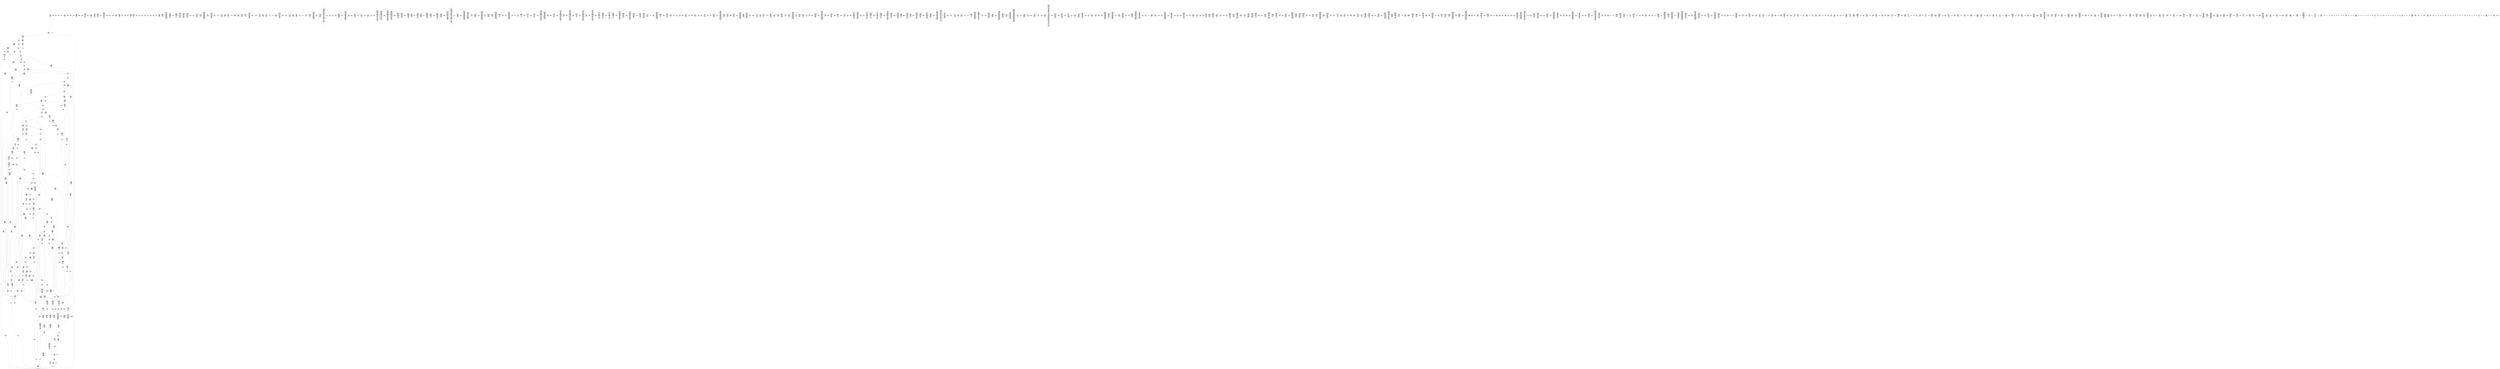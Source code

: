 /* Generated by GvGen v.1.0 (https://www.github.com/stricaud/gvgen) */

digraph G {
compound=true;
   node1 [label="[anywhere]"];
   node2 [label="# 0x0
PUSHX Data
PUSHX Data
MSTORE
CALLVALUE
ISZERO
PUSHX Data
JUMPI
"];
   node3 [label="# 0xc
PUSHX Data
REVERT
"];
   node4 [label="# 0x10
JUMPDEST
PUSHX LogicData
CALLDATASIZE
LT
PUSHX Data
JUMPI
"];
   node5 [label="# 0x1a
PUSHX Data
CALLDATALOAD
PUSHX BitData
SHR
PUSHX LogicData
EQ
PUSHX Data
JUMPI
"];
   node6 [label="# 0x2a
PUSHX LogicData
EQ
PUSHX Data
JUMPI
"];
   node7 [label="# 0x35
PUSHX LogicData
EQ
PUSHX Data
JUMPI
"];
   node8 [label="# 0x40
PUSHX LogicData
EQ
PUSHX Data
JUMPI
"];
   node9 [label="# 0x4b
PUSHX LogicData
EQ
PUSHX Data
JUMPI
"];
   node10 [label="# 0x56
PUSHX LogicData
EQ
PUSHX Data
JUMPI
"];
   node11 [label="# 0x61
PUSHX LogicData
EQ
PUSHX Data
JUMPI
"];
   node12 [label="# 0x6c
PUSHX LogicData
EQ
PUSHX Data
JUMPI
"];
   node13 [label="# 0x77
PUSHX LogicData
EQ
PUSHX Data
JUMPI
"];
   node14 [label="# 0x82
PUSHX LogicData
EQ
PUSHX Data
JUMPI
"];
   node15 [label="# 0x8d
PUSHX LogicData
EQ
PUSHX Data
JUMPI
"];
   node16 [label="# 0x98
PUSHX LogicData
EQ
PUSHX Data
JUMPI
"];
   node17 [label="# 0xa3
PUSHX LogicData
EQ
PUSHX Data
JUMPI
"];
   node18 [label="# 0xae
PUSHX LogicData
EQ
PUSHX Data
JUMPI
"];
   node19 [label="# 0xb9
PUSHX LogicData
EQ
PUSHX Data
JUMPI
"];
   node20 [label="# 0xc4
PUSHX LogicData
EQ
PUSHX Data
JUMPI
"];
   node21 [label="# 0xcf
PUSHX LogicData
EQ
PUSHX Data
JUMPI
"];
   node22 [label="# 0xda
PUSHX LogicData
EQ
PUSHX Data
JUMPI
"];
   node23 [label="# 0xe5
PUSHX LogicData
EQ
PUSHX Data
JUMPI
"];
   node24 [label="# 0xf0
PUSHX LogicData
EQ
PUSHX Data
JUMPI
"];
   node25 [label="# 0xfb
PUSHX LogicData
EQ
PUSHX Data
JUMPI
"];
   node26 [label="# 0x106
PUSHX LogicData
EQ
PUSHX Data
JUMPI
"];
   node27 [label="# 0x111
PUSHX LogicData
EQ
PUSHX Data
JUMPI
"];
   node28 [label="# 0x11c
PUSHX LogicData
EQ
PUSHX Data
JUMPI
"];
   node29 [label="# 0x127
PUSHX LogicData
EQ
PUSHX Data
JUMPI
"];
   node30 [label="# 0x132
PUSHX LogicData
EQ
PUSHX Data
JUMPI
"];
   node31 [label="# 0x13d
PUSHX LogicData
EQ
PUSHX Data
JUMPI
"];
   node32 [label="# 0x148
PUSHX LogicData
EQ
PUSHX Data
JUMPI
"];
   node33 [label="# 0x153
PUSHX LogicData
EQ
PUSHX Data
JUMPI
"];
   node34 [label="# 0x15e
PUSHX LogicData
EQ
PUSHX Data
JUMPI
"];
   node35 [label="# 0x169
PUSHX LogicData
EQ
PUSHX Data
JUMPI
"];
   node36 [label="# 0x174
PUSHX LogicData
EQ
PUSHX Data
JUMPI
"];
   node37 [label="# 0x17f
PUSHX LogicData
EQ
PUSHX Data
JUMPI
"];
   node38 [label="# 0x18a
PUSHX LogicData
EQ
PUSHX Data
JUMPI
"];
   node39 [label="# 0x195
PUSHX LogicData
EQ
PUSHX Data
JUMPI
"];
   node40 [label="# 0x1a0
PUSHX LogicData
EQ
PUSHX Data
JUMPI
"];
   node41 [label="# 0x1ab
PUSHX LogicData
EQ
PUSHX Data
JUMPI
"];
   node42 [label="# 0x1b6
PUSHX LogicData
EQ
PUSHX Data
JUMPI
"];
   node43 [label="# 0x1c1
PUSHX LogicData
EQ
PUSHX Data
JUMPI
"];
   node44 [label="# 0x1cc
PUSHX LogicData
EQ
PUSHX Data
JUMPI
"];
   node45 [label="# 0x1d7
PUSHX LogicData
EQ
PUSHX Data
JUMPI
"];
   node46 [label="# 0x1e2
PUSHX LogicData
EQ
PUSHX Data
JUMPI
"];
   node47 [label="# 0x1ed
PUSHX LogicData
EQ
PUSHX Data
JUMPI
"];
   node48 [label="# 0x1f8
PUSHX LogicData
EQ
PUSHX Data
JUMPI
"];
   node49 [label="# 0x203
PUSHX LogicData
EQ
PUSHX Data
JUMPI
"];
   node50 [label="# 0x20e
PUSHX LogicData
EQ
PUSHX Data
JUMPI
"];
   node51 [label="# 0x219
PUSHX LogicData
EQ
PUSHX Data
JUMPI
"];
   node52 [label="# 0x224
PUSHX LogicData
EQ
PUSHX Data
JUMPI
"];
   node53 [label="# 0x22f
PUSHX LogicData
EQ
PUSHX Data
JUMPI
"];
   node54 [label="# 0x23a
PUSHX LogicData
EQ
PUSHX Data
JUMPI
"];
   node55 [label="# 0x245
PUSHX LogicData
EQ
PUSHX Data
JUMPI
"];
   node56 [label="# 0x250
PUSHX LogicData
EQ
PUSHX Data
JUMPI
"];
   node57 [label="# 0x25b
PUSHX LogicData
EQ
PUSHX Data
JUMPI
"];
   node58 [label="# 0x266
PUSHX LogicData
EQ
PUSHX Data
JUMPI
"];
   node59 [label="# 0x271
PUSHX LogicData
EQ
PUSHX Data
JUMPI
"];
   node60 [label="# 0x27c
PUSHX LogicData
EQ
PUSHX Data
JUMPI
"];
   node61 [label="# 0x287
PUSHX LogicData
EQ
PUSHX Data
JUMPI
"];
   node62 [label="# 0x292
PUSHX LogicData
EQ
PUSHX Data
JUMPI
"];
   node63 [label="# 0x29d
JUMPDEST
PUSHX Data
REVERT
"];
   node64 [label="# 0x2a2
JUMPDEST
PUSHX Data
PUSHX Data
CALLDATASIZE
PUSHX Data
PUSHX Data
JUMP
"];
   node65 [label="# 0x2b0
JUMPDEST
PUSHX Data
JUMP
"];
   node66 [label="# 0x2b5
JUMPDEST
PUSHX MemData
MLOAD
MSTORE
PUSHX ArithData
ADD
"];
   node67 [label="# 0x2bf
JUMPDEST
PUSHX MemData
MLOAD
SUB
RETURN
"];
   node68 [label="# 0x2c8
JUMPDEST
PUSHX Data
PUSHX Data
CALLDATASIZE
PUSHX Data
PUSHX Data
JUMP
"];
   node69 [label="# 0x2d6
JUMPDEST
PUSHX Data
JUMP
"];
   node70 [label="# 0x2db
JUMPDEST
PUSHX MemData
MLOAD
ISZERO
ISZERO
MSTORE
PUSHX ArithData
ADD
PUSHX Data
JUMP
"];
   node71 [label="# 0x2eb
JUMPDEST
PUSHX Data
PUSHX Data
CALLDATASIZE
PUSHX Data
PUSHX Data
JUMP
"];
   node72 [label="# 0x2f9
JUMPDEST
PUSHX Data
JUMP
"];
   node73 [label="# 0x2fe
JUMPDEST
STOP
"];
   node74 [label="# 0x300
JUMPDEST
PUSHX Data
PUSHX Data
JUMP
"];
   node75 [label="# 0x308
JUMPDEST
PUSHX MemData
MLOAD
PUSHX Data
PUSHX Data
JUMP
"];
   node76 [label="# 0x315
JUMPDEST
PUSHX Data
PUSHX Data
CALLDATASIZE
PUSHX Data
PUSHX Data
JUMP
"];
   node77 [label="# 0x323
JUMPDEST
PUSHX Data
JUMP
"];
   node78 [label="# 0x328
JUMPDEST
PUSHX Data
PUSHX MemData
MLOAD
PUSHX Data
PUSHX Data
CODECOPY
MLOAD
MSTORE
JUMP
"];
   node79 [label="# 0x33d
JUMPDEST
PUSHX Data
PUSHX Data
JUMP
"];
   node80 [label="# 0x345
JUMPDEST
PUSHX Data
PUSHX ArithData
PUSHX BitData
PUSHX BitData
SHL
SUB
NOT
JUMP
"];
   node81 [label="# 0x354
JUMPDEST
PUSHX Data
PUSHX Data
CALLDATASIZE
PUSHX Data
PUSHX Data
JUMP
"];
   node82 [label="# 0x362
JUMPDEST
PUSHX Data
JUMP
"];
   node83 [label="# 0x367
JUMPDEST
PUSHX StorData
SLOAD
PUSHX Data
PUSHX BitData
AND
JUMP
"];
   node84 [label="# 0x374
JUMPDEST
PUSHX Data
PUSHX Data
CALLDATASIZE
PUSHX Data
PUSHX Data
JUMP
"];
   node85 [label="# 0x382
JUMPDEST
PUSHX Data
JUMP
"];
   node86 [label="# 0x387
JUMPDEST
PUSHX Data
PUSHX Data
CALLDATASIZE
PUSHX Data
PUSHX Data
JUMP
"];
   node87 [label="# 0x395
JUMPDEST
PUSHX Data
PUSHX Data
MSTORE
PUSHX Data
MSTORE
PUSHX Data
SHA3
SLOAD
JUMP
"];
   node88 [label="# 0x3a7
JUMPDEST
PUSHX Data
PUSHX MemData
MLOAD
PUSHX Data
PUSHX Data
CODECOPY
MLOAD
MSTORE
JUMP
"];
   node89 [label="# 0x3bc
JUMPDEST
PUSHX Data
PUSHX Data
CALLDATASIZE
PUSHX Data
PUSHX Data
JUMP
"];
   node90 [label="# 0x3ca
JUMPDEST
PUSHX Data
JUMP
"];
   node91 [label="# 0x3cf
JUMPDEST
PUSHX Data
PUSHX Data
CALLDATASIZE
PUSHX Data
PUSHX Data
JUMP
"];
   node92 [label="# 0x3dd
JUMPDEST
PUSHX Data
JUMP
"];
   node93 [label="# 0x3e2
JUMPDEST
PUSHX Data
PUSHX MemData
MLOAD
PUSHX Data
PUSHX Data
CODECOPY
MLOAD
MSTORE
JUMP
"];
   node94 [label="# 0x3f7
JUMPDEST
PUSHX Data
PUSHX Data
CALLDATASIZE
PUSHX Data
PUSHX Data
JUMP
"];
   node95 [label="# 0x405
JUMPDEST
PUSHX Data
PUSHX Data
MSTORE
PUSHX Data
MSTORE
PUSHX Data
SHA3
MSTORE
MSTORE
SHA3
MSTORE
MSTORE
SHA3
SLOAD
JUMP
"];
   node96 [label="# 0x428
JUMPDEST
PUSHX Data
PUSHX Data
CALLDATASIZE
PUSHX Data
PUSHX Data
JUMP
"];
   node97 [label="# 0x436
JUMPDEST
PUSHX Data
JUMP
"];
   node98 [label="# 0x43b
JUMPDEST
PUSHX MemData
MLOAD
PUSHX Data
PUSHX Data
JUMP
"];
   node99 [label="# 0x448
JUMPDEST
PUSHX Data
PUSHX Data
CALLDATASIZE
PUSHX Data
PUSHX Data
JUMP
"];
   node100 [label="# 0x456
JUMPDEST
PUSHX Data
PUSHX Data
MSTORE
PUSHX Data
MSTORE
PUSHX Data
SHA3
SLOAD
PUSHX BitData
AND
JUMP
"];
   node101 [label="# 0x46b
JUMPDEST
PUSHX Data
PUSHX Data
JUMP
"];
   node102 [label="# 0x472
JUMPDEST
PUSHX Data
PUSHX Data
CALLDATASIZE
PUSHX Data
PUSHX Data
JUMP
"];
   node103 [label="# 0x480
JUMPDEST
PUSHX Data
PUSHX Data
MSTORE
PUSHX Data
MSTORE
PUSHX Data
SHA3
MSTORE
MSTORE
SHA3
SLOAD
JUMP
"];
   node104 [label="# 0x49d
JUMPDEST
PUSHX Data
PUSHX Data
CALLDATASIZE
PUSHX Data
PUSHX Data
JUMP
"];
   node105 [label="# 0x4ab
JUMPDEST
PUSHX Data
JUMP
"];
   node106 [label="# 0x4b0
JUMPDEST
PUSHX Data
PUSHX MemData
MLOAD
PUSHX Data
PUSHX Data
CODECOPY
MLOAD
MSTORE
JUMP
"];
   node107 [label="# 0x4c5
JUMPDEST
PUSHX Data
PUSHX Data
CALLDATASIZE
PUSHX Data
PUSHX Data
JUMP
"];
   node108 [label="# 0x4d3
JUMPDEST
PUSHX ArithData
PUSHX BitData
PUSHX BitData
SHL
SUB
AND
PUSHX Data
MSTORE
PUSHX Data
PUSHX Data
MSTORE
PUSHX Data
SHA3
MSTORE
MSTORE
SHA3
MSTORE
MSTORE
SHA3
SLOAD
JUMP
"];
   node109 [label="# 0x506
JUMPDEST
PUSHX StorData
SLOAD
PUSHX Data
PUSHX Data
DIV
PUSHX BitData
AND
JUMP
"];
   node110 [label="# 0x518
JUMPDEST
PUSHX Data
PUSHX Data
CALLDATASIZE
PUSHX Data
PUSHX Data
JUMP
"];
   node111 [label="# 0x526
JUMPDEST
PUSHX Data
JUMP
"];
   node112 [label="# 0x52b
JUMPDEST
PUSHX Data
PUSHX Data
JUMP
"];
   node113 [label="# 0x533
JUMPDEST
PUSHX Data
PUSHX MemData
MLOAD
PUSHX Data
PUSHX Data
CODECOPY
MLOAD
MSTORE
JUMP
"];
   node114 [label="# 0x548
JUMPDEST
PUSHX Data
PUSHX Data
JUMP
"];
   node115 [label="# 0x550
JUMPDEST
PUSHX Data
PUSHX Data
CALLDATASIZE
PUSHX Data
PUSHX Data
JUMP
"];
   node116 [label="# 0x55e
JUMPDEST
PUSHX Data
JUMP
"];
   node117 [label="# 0x563
JUMPDEST
PUSHX Data
PUSHX Data
CALLDATASIZE
PUSHX Data
PUSHX Data
JUMP
"];
   node118 [label="# 0x571
JUMPDEST
PUSHX Data
JUMP
"];
   node119 [label="# 0x576
JUMPDEST
PUSHX MemData
MLOAD
PUSHX Data
PUSHX Data
JUMP
"];
   node120 [label="# 0x58d
JUMPDEST
PUSHX Data
PUSHX Data
JUMP
"];
   node121 [label="# 0x595
JUMPDEST
PUSHX MemData
MLOAD
PUSHX Data
PUSHX Data
JUMP
"];
   node122 [label="# 0x5a2
JUMPDEST
PUSHX Data
PUSHX Data
JUMP
"];
   node123 [label="# 0x5aa
JUMPDEST
PUSHX Data
PUSHX Data
CALLDATASIZE
PUSHX Data
PUSHX Data
JUMP
"];
   node124 [label="# 0x5b8
JUMPDEST
PUSHX Data
PUSHX Data
MSTORE
PUSHX Data
MSTORE
PUSHX Data
SHA3
SLOAD
JUMP
"];
   node125 [label="# 0x5ca
JUMPDEST
PUSHX Data
PUSHX Data
CALLDATASIZE
PUSHX Data
PUSHX Data
JUMP
"];
   node126 [label="# 0x5d8
JUMPDEST
PUSHX Data
JUMP
"];
   node127 [label="# 0x5dd
JUMPDEST
PUSHX Data
PUSHX Data
CALLDATASIZE
PUSHX Data
PUSHX Data
JUMP
"];
   node128 [label="# 0x5eb
JUMPDEST
PUSHX Data
JUMP
"];
   node129 [label="# 0x5f0
JUMPDEST
PUSHX Data
PUSHX Data
JUMP
"];
   node130 [label="# 0x5f8
JUMPDEST
PUSHX Data
PUSHX Data
CALLDATASIZE
PUSHX Data
PUSHX Data
JUMP
"];
   node131 [label="# 0x606
JUMPDEST
PUSHX Data
JUMP
"];
   node132 [label="# 0x60b
JUMPDEST
PUSHX Data
PUSHX Data
CALLDATASIZE
PUSHX Data
PUSHX Data
JUMP
"];
   node133 [label="# 0x619
JUMPDEST
PUSHX Data
PUSHX Data
MSTORE
PUSHX Data
MSTORE
PUSHX Data
SHA3
SLOAD
JUMP
"];
   node134 [label="# 0x62b
JUMPDEST
PUSHX Data
PUSHX MemData
MLOAD
PUSHX Data
PUSHX Data
CODECOPY
MLOAD
MSTORE
JUMP
"];
   node135 [label="# 0x640
JUMPDEST
PUSHX Data
PUSHX MemData
MLOAD
PUSHX Data
PUSHX Data
CODECOPY
MLOAD
MSTORE
JUMP
"];
   node136 [label="# 0x655
JUMPDEST
PUSHX Data
PUSHX MemData
MLOAD
PUSHX Data
PUSHX Data
CODECOPY
MLOAD
MSTORE
JUMP
"];
   node137 [label="# 0x66a
JUMPDEST
PUSHX Data
PUSHX Data
CALLDATASIZE
PUSHX Data
PUSHX Data
JUMP
"];
   node138 [label="# 0x678
JUMPDEST
PUSHX Data
PUSHX Data
MSTORE
PUSHX Data
MSTORE
PUSHX Data
SHA3
SLOAD
JUMP
"];
   node139 [label="# 0x68a
JUMPDEST
PUSHX Data
PUSHX Data
CALLDATASIZE
PUSHX Data
PUSHX Data
JUMP
"];
   node140 [label="# 0x698
JUMPDEST
PUSHX Data
JUMP
"];
   node141 [label="# 0x69d
JUMPDEST
PUSHX Data
PUSHX Data
CALLDATASIZE
PUSHX Data
PUSHX Data
JUMP
"];
   node142 [label="# 0x6ab
JUMPDEST
PUSHX Data
JUMP
"];
   node143 [label="# 0x6b0
JUMPDEST
PUSHX StorData
SLOAD
PUSHX Data
PUSHX ArithData
PUSHX BitData
PUSHX BitData
SHL
SUB
AND
JUMP
"];
   node144 [label="# 0x6c3
JUMPDEST
PUSHX StorData
SLOAD
PUSHX Data
PUSHX Data
DIV
PUSHX BitData
AND
JUMP
"];
   node145 [label="# 0x6d6
JUMPDEST
PUSHX Data
PUSHX Data
CALLDATASIZE
PUSHX Data
PUSHX Data
JUMP
"];
   node146 [label="# 0x6e4
JUMPDEST
PUSHX Data
JUMP
"];
   node147 [label="# 0x6e9
JUMPDEST
PUSHX Data
PUSHX Data
CALLDATASIZE
PUSHX Data
PUSHX Data
JUMP
"];
   node148 [label="# 0x6f7
JUMPDEST
PUSHX Data
JUMP
"];
   node149 [label="# 0x6fc
JUMPDEST
PUSHX Data
PUSHX Data
JUMP
"];
   node150 [label="# 0x704
JUMPDEST
PUSHX Data
PUSHX Data
CALLDATASIZE
PUSHX Data
PUSHX Data
JUMP
"];
   node151 [label="# 0x712
JUMPDEST
PUSHX Data
JUMP
"];
   node152 [label="# 0x717
JUMPDEST
PUSHX Data
PUSHX Data
CALLDATASIZE
PUSHX Data
PUSHX Data
JUMP
"];
   node153 [label="# 0x725
JUMPDEST
PUSHX Data
JUMP
"];
   node154 [label="# 0x72a
JUMPDEST
PUSHX Data
PUSHX Data
CALLDATASIZE
PUSHX Data
PUSHX Data
JUMP
"];
   node155 [label="# 0x738
JUMPDEST
PUSHX Data
JUMP
"];
   node156 [label="# 0x73d
JUMPDEST
PUSHX Data
PUSHX Data
CALLDATASIZE
PUSHX Data
PUSHX Data
JUMP
"];
   node157 [label="# 0x74b
JUMPDEST
PUSHX Data
JUMP
"];
   node158 [label="# 0x750
JUMPDEST
PUSHX Data
PUSHX Data
JUMP
"];
   node159 [label="# 0x758
JUMPDEST
PUSHX Data
PUSHX MemData
MLOAD
PUSHX Data
PUSHX Data
CODECOPY
MLOAD
MSTORE
JUMP
"];
   node160 [label="# 0x76d
JUMPDEST
PUSHX Data
PUSHX Data
CALLDATASIZE
PUSHX Data
PUSHX Data
JUMP
"];
   node161 [label="# 0x77b
JUMPDEST
PUSHX Data
PUSHX Data
MSTORE
PUSHX Data
MSTORE
PUSHX Data
SHA3
SLOAD
JUMP
"];
   node162 [label="# 0x78d
JUMPDEST
PUSHX Data
PUSHX ArithData
PUSHX BitData
PUSHX BitData
SHL
SUB
AND
PUSHX Data
JUMPI
"];
   node163 [label="# 0x79e
PUSHX MemData
MLOAD
PUSHX BitData
PUSHX BitData
SHL
MSTORE
PUSHX Data
PUSHX ArithData
ADD
MSTORE
PUSHX Data
PUSHX ArithData
ADD
MSTORE
PUSHX Data
PUSHX ArithData
ADD
MSTORE
PUSHX BitData
PUSHX BitData
SHL
PUSHX ArithData
ADD
MSTORE
PUSHX ArithData
ADD
"];
   node164 [label="# 0x7f5
JUMPDEST
PUSHX MemData
MLOAD
SUB
REVERT
"];
   node165 [label="# 0x7fe
JUMPDEST
PUSHX Data
MSTORE
PUSHX Data
PUSHX Data
MSTORE
PUSHX Data
SHA3
PUSHX ArithData
PUSHX BitData
PUSHX BitData
SHL
SUB
AND
MSTORE
MSTORE
SHA3
SLOAD
"];
   node166 [label="# 0x823
JUMPDEST
JUMP
"];
   node167 [label="# 0x829
JUMPDEST
PUSHX Data
PUSHX BitData
PUSHX BitData
SHL
PUSHX ArithData
PUSHX BitData
PUSHX BitData
SHL
SUB
NOT
AND
EQ
PUSHX Data
JUMPI
"];
   node168 [label="# 0x845
PUSHX ArithData
PUSHX BitData
PUSHX BitData
SHL
SUB
NOT
AND
PUSHX Data
MSTORE
PUSHX Data
PUSHX Data
MSTORE
PUSHX Data
SHA3
SLOAD
PUSHX BitData
AND
JUMP
"];
   node169 [label="# 0x865
JUMPDEST
PUSHX ArithData
PUSHX BitData
PUSHX BitData
SHL
SUB
NOT
PUSHX MemData
MLOAD
PUSHX Data
PUSHX Data
CODECOPY
MLOAD
MSTORE
PUSHX Data
PUSHX Data
JUMP
"];
   node170 [label="# 0x885
JUMPDEST
PUSHX ArithData
PUSHX BitData
PUSHX BitData
SHL
SUB
AND
CALLER
PUSHX ArithData
PUSHX BitData
PUSHX BitData
SHL
SUB
AND
EQ
PUSHX Data
JUMPI
"];
   node171 [label="# 0x89f
PUSHX Data
CALLER
"];
   node172 [label="# 0x8a4
JUMPDEST
PUSHX Data
JUMP
"];
   node173 [label="# 0x8ab
JUMPDEST
PUSHX Data
JUMPI
"];
   node174 [label="# 0x8b0
PUSHX MemData
MLOAD
PUSHX BitData
PUSHX BitData
SHL
MSTORE
PUSHX ArithData
ADD
PUSHX Data
PUSHX Data
JUMP
"];
   node175 [label="# 0x8c7
JUMPDEST
PUSHX StorData
SLOAD
PUSHX BitData
AND
ISZERO
PUSHX Data
JUMPI
"];
   node176 [label="# 0x8d3
PUSHX MemData
MLOAD
PUSHX BitData
PUSHX BitData
SHL
MSTORE
PUSHX Data
PUSHX ArithData
ADD
MSTORE
PUSHX Data
PUSHX ArithData
ADD
MSTORE
PUSHX Data
PUSHX ArithData
ADD
MSTORE
PUSHX BitData
PUSHX BitData
SHL
PUSHX ArithData
ADD
MSTORE
PUSHX ArithData
ADD
PUSHX Data
JUMP
"];
   node177 [label="# 0x93c
JUMPDEST
PUSHX Data
PUSHX StorData
SLOAD
PUSHX Data
PUSHX Data
JUMP
"];
   node178 [label="# 0x94b
JUMPDEST
PUSHX ArithData
ADD
PUSHX ArithData
DIV
MUL
PUSHX ArithData
ADD
PUSHX MemData
MLOAD
ADD
PUSHX Data
MSTORE
MSTORE
PUSHX ArithData
ADD
SLOAD
PUSHX Data
PUSHX Data
JUMP
"];
   node179 [label="# 0x977
JUMPDEST
ISZERO
PUSHX Data
JUMPI
"];
   node180 [label="# 0x97e
PUSHX LogicData
LT
PUSHX Data
JUMPI
"];
   node181 [label="# 0x986
PUSHX ArithData
SLOAD
DIV
MUL
MSTORE
PUSHX ArithData
ADD
PUSHX Data
JUMP
"];
   node182 [label="# 0x999
JUMPDEST
ADD
PUSHX Data
MSTORE
PUSHX Data
PUSHX Data
SHA3
"];
   node183 [label="# 0x9a7
JUMPDEST
SLOAD
MSTORE
PUSHX ArithData
ADD
PUSHX ArithData
ADD
GT
PUSHX Data
JUMPI
"];
   node184 [label="# 0x9bb
SUB
PUSHX BitData
AND
ADD
"];
   node185 [label="# 0x9c4
JUMPDEST
PUSHX Data
PUSHX Data
PUSHX Data
JUMP
"];
   node186 [label="# 0x9dc
JUMPDEST
PUSHX MemData
MLOAD
PUSHX Data
PUSHX Data
JUMP
"];
   node187 [label="# 0x9ed
JUMPDEST
PUSHX MemData
MLOAD
SUB
SHA3
PUSHX MemData
MLOAD
PUSHX Data
PUSHX Data
JUMP
"];
   node188 [label="# 0xa03
JUMPDEST
PUSHX MemData
MLOAD
SUB
SHA3
PUSHX Data
PUSHX Data
LOGX
JUMP
"];
   node189 [label="# 0xa3a
JUMPDEST
PUSHX StorData
SLOAD
PUSHX Data
PUSHX Data
JUMP
"];
   node190 [label="# 0xa47
JUMPDEST
PUSHX ArithData
ADD
PUSHX ArithData
DIV
MUL
PUSHX ArithData
ADD
PUSHX MemData
MLOAD
ADD
PUSHX Data
MSTORE
MSTORE
PUSHX ArithData
ADD
SLOAD
PUSHX Data
PUSHX Data
JUMP
"];
   node191 [label="# 0xa73
JUMPDEST
ISZERO
PUSHX Data
JUMPI
"];
   node192 [label="# 0xa7a
PUSHX LogicData
LT
PUSHX Data
JUMPI
"];
   node193 [label="# 0xa82
PUSHX ArithData
SLOAD
DIV
MUL
MSTORE
PUSHX ArithData
ADD
PUSHX Data
JUMP
"];
   node194 [label="# 0xa95
JUMPDEST
ADD
PUSHX Data
MSTORE
PUSHX Data
PUSHX Data
SHA3
"];
   node195 [label="# 0xaa3
JUMPDEST
SLOAD
MSTORE
PUSHX ArithData
ADD
PUSHX ArithData
ADD
GT
PUSHX Data
JUMPI
"];
   node196 [label="# 0xab7
SUB
PUSHX BitData
AND
ADD
"];
   node197 [label="# 0xac0
JUMPDEST
JUMP
"];
   node198 [label="# 0xac8
JUMPDEST
PUSHX Data
PUSHX StorData
SLOAD
PUSHX Data
PUSHX Data
JUMP
"];
   node199 [label="# 0xad7
JUMPDEST
PUSHX ArithData
ADD
PUSHX ArithData
DIV
MUL
PUSHX ArithData
ADD
PUSHX MemData
MLOAD
ADD
PUSHX Data
MSTORE
MSTORE
PUSHX ArithData
ADD
SLOAD
PUSHX Data
PUSHX Data
JUMP
"];
   node200 [label="# 0xb03
JUMPDEST
ISZERO
PUSHX Data
JUMPI
"];
   node201 [label="# 0xb0a
PUSHX LogicData
LT
PUSHX Data
JUMPI
"];
   node202 [label="# 0xb12
PUSHX ArithData
SLOAD
DIV
MUL
MSTORE
PUSHX ArithData
ADD
PUSHX Data
JUMP
"];
   node203 [label="# 0xb25
JUMPDEST
ADD
PUSHX Data
MSTORE
PUSHX Data
PUSHX Data
SHA3
"];
   node204 [label="# 0xb33
JUMPDEST
SLOAD
MSTORE
PUSHX ArithData
ADD
PUSHX ArithData
ADD
GT
PUSHX Data
JUMPI
"];
   node205 [label="# 0xb47
SUB
PUSHX BitData
AND
ADD
"];
   node206 [label="# 0xb50
JUMPDEST
JUMP
"];
   node207 [label="# 0xb5c
JUMPDEST
PUSHX ArithData
PUSHX BitData
PUSHX BitData
SHL
SUB
NOT
PUSHX MemData
MLOAD
PUSHX Data
PUSHX Data
CODECOPY
MLOAD
MSTORE
PUSHX Data
PUSHX Data
JUMP
"];
   node208 [label="# 0xb7c
JUMPDEST
PUSHX ArithData
PUSHX BitData
PUSHX BitData
SHL
SUB
AND
CALLER
PUSHX ArithData
PUSHX BitData
PUSHX BitData
SHL
SUB
AND
EQ
PUSHX Data
JUMPI
"];
   node209 [label="# 0xb96
PUSHX Data
CALLER
PUSHX Data
JUMP
"];
   node210 [label="# 0xb9f
JUMPDEST
PUSHX Data
JUMPI
"];
   node211 [label="# 0xba4
PUSHX MemData
MLOAD
PUSHX BitData
PUSHX BitData
SHL
MSTORE
PUSHX ArithData
ADD
PUSHX Data
PUSHX Data
JUMP
"];
   node212 [label="# 0xbbb
JUMPDEST
PUSHX StorData
SLOAD
PUSHX BitData
NOT
AND
PUSHX BitData
OR
SSTORE
PUSHX MemData
MLOAD
PUSHX BitData
NOT
PUSHX Data
PUSHX Data
PUSHX Data
PUSHX Data
JUMP
"];
   node213 [label="# 0xbff
JUMPDEST
PUSHX MemData
MLOAD
SUB
LOGX
JUMP
"];
   node214 [label="# 0xc0b
JUMPDEST
PUSHX ArithData
PUSHX BitData
PUSHX BitData
SHL
SUB
AND
PUSHX Data
JUMPI
"];
   node215 [label="# 0xc1a
PUSHX MemData
MLOAD
PUSHX BitData
PUSHX BitData
SHL
MSTORE
PUSHX Data
PUSHX ArithData
ADD
MSTORE
PUSHX Data
PUSHX ArithData
ADD
MSTORE
PUSHX Data
PUSHX ArithData
ADD
MSTORE
PUSHX BitData
PUSHX BitData
SHL
PUSHX ArithData
ADD
MSTORE
PUSHX ArithData
ADD
PUSHX Data
JUMP
"];
   node216 [label="# 0xc6b
JUMPDEST
EQ
PUSHX Data
JUMPI
"];
   node217 [label="# 0xc73
PUSHX MemData
MLOAD
PUSHX BitData
PUSHX BitData
SHL
MSTORE
PUSHX ArithData
ADD
PUSHX Data
PUSHX Data
JUMP
"];
   node218 [label="# 0xc8a
JUMPDEST
PUSHX Data
CALLER
PUSHX Data
PUSHX Data
PUSHX ArithData
MUL
PUSHX ArithData
ADD
PUSHX MemData
MLOAD
ADD
PUSHX Data
MSTORE
MSTORE
PUSHX ArithData
ADD
PUSHX ArithData
MUL
CALLDATACOPY
PUSHX Data
ADD
MSTORE
PUSHX MemData
MLOAD
PUSHX ArithData
MUL
ADD
ADD
MSTORE
MSTORE
ADD
CALLDATACOPY
PUSHX Data
ADD
MSTORE
PUSHX MemData
MLOAD
PUSHX ArithData
PUSHX ArithData
ADD
DIV
MUL
ADD
ADD
MSTORE
MSTORE
ADD
CALLDATACOPY
PUSHX Data
ADD
MSTORE
PUSHX Data
JUMP
"];
   node219 [label="# 0xd34
JUMPDEST
PUSHX Data
"];
   node220 [label="# 0xd37
JUMPDEST
LT
ISZERO
PUSHX Data
JUMPI
"];
   node221 [label="# 0xd40
PUSHX Data
LT
PUSHX Data
JUMPI
"];
   node222 [label="# 0xd4d
PUSHX Data
PUSHX Data
JUMP
"];
   node223 [label="# 0xd54
JUMPDEST
PUSHX ArithData
MUL
ADD
CALLDATALOAD
PUSHX MemData
MLOAD
PUSHX Data
PUSHX Data
CODECOPY
MLOAD
MSTORE
PUSHX Data
JUMP
"];
   node224 [label="# 0xd6f
JUMPDEST
PUSHX Data
JUMPI
"];
   node225 [label="# 0xd74
PUSHX MemData
MLOAD
PUSHX BitData
PUSHX BitData
SHL
MSTORE
PUSHX Data
PUSHX ArithData
ADD
MSTORE
PUSHX Data
PUSHX ArithData
ADD
MSTORE
PUSHX MemData
MLOAD
PUSHX Data
PUSHX Data
CODECOPY
MLOAD
MSTORE
PUSHX ArithData
ADD
MSTORE
PUSHX BitData
PUSHX BitData
SHL
PUSHX ArithData
ADD
MSTORE
PUSHX ArithData
ADD
PUSHX Data
JUMP
"];
   node226 [label="# 0xdc8
JUMPDEST
PUSHX Data
PUSHX Data
LT
PUSHX Data
JUMPI
"];
   node227 [label="# 0xdd7
PUSHX Data
PUSHX Data
JUMP
"];
   node228 [label="# 0xdde
JUMPDEST
PUSHX ArithData
MUL
ADD
CALLDATALOAD
SHR
PUSHX Data
PUSHX Data
LT
PUSHX Data
JUMPI
"];
   node229 [label="# 0xdf9
PUSHX Data
PUSHX Data
JUMP
"];
   node230 [label="# 0xe00
JUMPDEST
PUSHX ArithData
MUL
ADD
CALLDATALOAD
LT
PUSHX Data
JUMPI
"];
   node231 [label="# 0xe12
PUSHX Data
PUSHX Data
JUMP
"];
   node232 [label="# 0xe19
JUMPDEST
PUSHX ArithData
MUL
ADD
CALLDATALOAD
PUSHX Data
JUMP
"];
   node233 [label="# 0xe25
JUMPDEST
LT
PUSHX Data
JUMPI
"];
   node234 [label="# 0xe32
PUSHX Data
PUSHX Data
JUMP
"];
   node235 [label="# 0xe39
JUMPDEST
PUSHX ArithData
MUL
ADD
CALLDATALOAD
PUSHX Data
PUSHX ArithData
MSTORE
PUSHX ArithData
ADD
MSTORE
PUSHX ArithData
ADD
PUSHX Data
SHA3
PUSHX ArithData
PUSHX ArithData
PUSHX BitData
PUSHX BitData
SHL
SUB
AND
PUSHX ArithData
PUSHX BitData
PUSHX BitData
SHL
SUB
AND
MSTORE
PUSHX ArithData
ADD
MSTORE
PUSHX ArithData
ADD
PUSHX Data
SHA3
SLOAD
PUSHX Data
PUSHX Data
JUMP
"];
   node236 [label="# 0xe81
JUMPDEST
PUSHX Data
PUSHX ArithData
MSTORE
PUSHX ArithData
ADD
MSTORE
PUSHX ArithData
ADD
PUSHX Data
SHA3
PUSHX ArithData
PUSHX ArithData
PUSHX BitData
PUSHX BitData
SHL
SUB
AND
PUSHX ArithData
PUSHX BitData
PUSHX BitData
SHL
SUB
AND
MSTORE
PUSHX ArithData
ADD
MSTORE
PUSHX ArithData
ADD
PUSHX Data
SHA3
SSTORE
LT
PUSHX Data
JUMPI
"];
   node237 [label="# 0xec6
PUSHX Data
PUSHX Data
JUMP
"];
   node238 [label="# 0xecd
JUMPDEST
PUSHX ArithData
MUL
ADD
CALLDATALOAD
PUSHX Data
PUSHX ArithData
MSTORE
PUSHX ArithData
ADD
MSTORE
PUSHX ArithData
ADD
PUSHX Data
SHA3
PUSHX ArithData
PUSHX ArithData
PUSHX BitData
PUSHX BitData
SHL
SUB
AND
PUSHX ArithData
PUSHX BitData
PUSHX BitData
SHL
SUB
AND
MSTORE
PUSHX ArithData
ADD
MSTORE
PUSHX ArithData
ADD
PUSHX Data
SHA3
SLOAD
PUSHX Data
PUSHX Data
JUMP
"];
   node239 [label="# 0xf15
JUMPDEST
PUSHX Data
PUSHX ArithData
MSTORE
PUSHX ArithData
ADD
MSTORE
PUSHX ArithData
ADD
PUSHX Data
SHA3
PUSHX ArithData
PUSHX ArithData
PUSHX BitData
PUSHX BitData
SHL
SUB
AND
PUSHX ArithData
PUSHX BitData
PUSHX BitData
SHL
SUB
AND
MSTORE
PUSHX ArithData
ADD
MSTORE
PUSHX ArithData
ADD
PUSHX Data
SHA3
SSTORE
LT
PUSHX Data
JUMPI
"];
   node240 [label="# 0xf5a
PUSHX Data
PUSHX Data
JUMP
"];
   node241 [label="# 0xf61
JUMPDEST
PUSHX ArithData
PUSHX BitData
PUSHX BitData
SHL
SUB
AND
PUSHX Data
MSTORE
PUSHX Data
PUSHX ArithData
MSTORE
PUSHX Data
SHA3
SLOAD
PUSHX Data
MUL
ADD
CALLDATALOAD
PUSHX Data
JUMP
"];
   node242 [label="# 0xf8e
JUMPDEST
PUSHX ArithData
PUSHX BitData
PUSHX BitData
SHL
SUB
AND
PUSHX Data
MSTORE
PUSHX Data
PUSHX Data
MSTORE
PUSHX Data
SHA3
SSTORE
LT
PUSHX Data
JUMPI
"];
   node243 [label="# 0xfb2
PUSHX Data
PUSHX Data
JUMP
"];
   node244 [label="# 0xfb9
JUMPDEST
PUSHX ArithData
MUL
ADD
CALLDATALOAD
PUSHX Data
PUSHX ArithData
MSTORE
PUSHX ArithData
ADD
MSTORE
PUSHX ArithData
ADD
PUSHX Data
SHA3
SLOAD
PUSHX Data
PUSHX Data
JUMP
"];
   node245 [label="# 0xfde
JUMPDEST
PUSHX Data
MSTORE
PUSHX Data
PUSHX Data
MSTORE
PUSHX Data
SHA3
SSTORE
LT
PUSHX Data
JUMPI
"];
   node246 [label="# 0xff8
PUSHX Data
PUSHX Data
JUMP
"];
   node247 [label="# 0xfff
JUMPDEST
PUSHX ArithData
MUL
ADD
CALLDATALOAD
PUSHX Data
PUSHX ArithData
MSTORE
PUSHX ArithData
ADD
MSTORE
PUSHX ArithData
ADD
PUSHX Data
SHA3
SLOAD
PUSHX Data
PUSHX Data
JUMP
"];
   node248 [label="# 0x1024
JUMPDEST
PUSHX Data
MSTORE
PUSHX Data
PUSHX Data
MSTORE
PUSHX Data
SHA3
SSTORE
LT
PUSHX Data
JUMPI
"];
   node249 [label="# 0x103e
PUSHX Data
PUSHX Data
JUMP
"];
   node250 [label="# 0x1045
JUMPDEST
PUSHX ArithData
MUL
ADD
CALLDATALOAD
PUSHX Data
PUSHX ArithData
MSTORE
PUSHX ArithData
ADD
MSTORE
PUSHX ArithData
ADD
PUSHX Data
SHA3
PUSHX ArithData
ADD
SLOAD
PUSHX Data
PUSHX Data
JUMP
"];
   node251 [label="# 0x106d
JUMPDEST
PUSHX Data
MSTORE
PUSHX Data
PUSHX Data
MSTORE
PUSHX Data
SHA3
PUSHX ArithData
ADD
SSTORE
LT
PUSHX Data
JUMPI
"];
   node252 [label="# 0x108a
PUSHX Data
PUSHX Data
JUMP
"];
   node253 [label="# 0x1091
JUMPDEST
PUSHX ArithData
MUL
ADD
CALLDATALOAD
PUSHX Data
PUSHX ArithData
MSTORE
PUSHX ArithData
ADD
MSTORE
PUSHX ArithData
ADD
PUSHX Data
SHA3
PUSHX ArithData
ADD
SLOAD
PUSHX Data
PUSHX Data
JUMP
"];
   node254 [label="# 0x10b9
JUMPDEST
PUSHX Data
MSTORE
PUSHX Data
PUSHX Data
MSTORE
PUSHX Data
SHA3
PUSHX ArithData
ADD
SSTORE
PUSHX Data
PUSHX Data
JUMP
"];
   node255 [label="# 0x10da
JUMPDEST
PUSHX Data
JUMP
"];
   node256 [label="# 0x10e2
JUMPDEST
PUSHX ArithData
PUSHX BitData
PUSHX BitData
SHL
SUB
AND
PUSHX BitData
PUSHX ArithData
PUSHX BitData
PUSHX BitData
SHL
SUB
AND
PUSHX ArithData
PUSHX BitData
PUSHX BitData
SHL
SUB
AND
PUSHX MemData
MLOAD
PUSHX Data
PUSHX Data
CODECOPY
MLOAD
MSTORE
PUSHX MemData
MLOAD
PUSHX Data
PUSHX Data
JUMP
"];
   node257 [label="# 0x1125
JUMPDEST
PUSHX MemData
MLOAD
SUB
LOGX
PUSHX Data
PUSHX Data
PUSHX ArithData
MUL
PUSHX ArithData
ADD
PUSHX MemData
MLOAD
ADD
PUSHX Data
MSTORE
MSTORE
PUSHX ArithData
ADD
PUSHX ArithData
MUL
CALLDATACOPY
PUSHX Data
ADD
MSTORE
PUSHX MemData
MLOAD
PUSHX ArithData
MUL
ADD
ADD
MSTORE
MSTORE
ADD
CALLDATACOPY
PUSHX Data
ADD
MSTORE
PUSHX MemData
MLOAD
PUSHX ArithData
PUSHX ArithData
ADD
DIV
MUL
ADD
ADD
MSTORE
MSTORE
ADD
CALLDATACOPY
PUSHX Data
ADD
MSTORE
PUSHX Data
JUMP
"];
   node258 [label="# 0x11d2
JUMPDEST
JUMP
"];
   node259 [label="# 0x11dc
JUMPDEST
PUSHX Data
PUSHX MemData
MLOAD
PUSHX Data
PUSHX Data
CODECOPY
MLOAD
MSTORE
PUSHX Data
JUMP
"];
   node260 [label="# 0x11f4
JUMPDEST
PUSHX Data
JUMPI
"];
   node261 [label="# 0x11f9
PUSHX MemData
MLOAD
PUSHX BitData
PUSHX BitData
SHL
MSTORE
PUSHX Data
PUSHX ArithData
ADD
MSTORE
PUSHX Data
PUSHX ArithData
ADD
MSTORE
PUSHX MemData
MLOAD
PUSHX Data
PUSHX Data
CODECOPY
MLOAD
MSTORE
PUSHX ArithData
ADD
MSTORE
PUSHX BitData
PUSHX BitData
SHL
PUSHX ArithData
ADD
MSTORE
PUSHX ArithData
ADD
PUSHX Data
JUMP
"];
   node262 [label="# 0x1249
JUMPDEST
PUSHX Data
MSTORE
PUSHX Data
PUSHX Data
MSTORE
PUSHX MemData
SHA3
SLOAD
PUSHX BitData
NOT
AND
PUSHX BitData
OR
SSTORE
MLOAD
PUSHX MemData
MLOAD
PUSHX Data
PUSHX Data
CODECOPY
MLOAD
MSTORE
PUSHX Data
PUSHX Data
JUMP
"];
   node263 [label="# 0x1284
JUMPDEST
PUSHX MemData
MLOAD
SUB
LOGX
JUMP
"];
   node264 [label="# 0x1291
JUMPDEST
PUSHX Data
PUSHX MemData
MLOAD
PUSHX Data
PUSHX Data
CODECOPY
MLOAD
MSTORE
PUSHX Data
JUMP
"];
   node265 [label="# 0x12a9
JUMPDEST
PUSHX Data
JUMPI
"];
   node266 [label="# 0x12ae
PUSHX MemData
MLOAD
PUSHX BitData
PUSHX BitData
SHL
MSTORE
PUSHX Data
PUSHX ArithData
ADD
MSTORE
PUSHX Data
PUSHX ArithData
ADD
MSTORE
PUSHX MemData
MLOAD
PUSHX Data
PUSHX Data
CODECOPY
MLOAD
MSTORE
PUSHX ArithData
ADD
MSTORE
PUSHX BitData
PUSHX BitData
SHL
PUSHX ArithData
ADD
MSTORE
PUSHX ArithData
ADD
PUSHX Data
JUMP
"];
   node267 [label="# 0x12f8
JUMPDEST
MLOAD
MLOAD
EQ
PUSHX Data
JUMPI
"];
   node268 [label="# 0x1302
PUSHX MemData
MLOAD
PUSHX BitData
PUSHX BitData
SHL
MSTORE
PUSHX ArithData
ADD
PUSHX Data
PUSHX Data
JUMP
"];
   node269 [label="# 0x1319
JUMPDEST
PUSHX ArithData
PUSHX BitData
PUSHX BitData
SHL
SUB
AND
PUSHX Data
JUMPI
"];
   node270 [label="# 0x1328
PUSHX MemData
MLOAD
PUSHX BitData
PUSHX BitData
SHL
MSTORE
PUSHX Data
PUSHX ArithData
ADD
MSTORE
PUSHX Data
PUSHX ArithData
ADD
MSTORE
PUSHX Data
PUSHX ArithData
ADD
MSTORE
PUSHX BitData
PUSHX BitData
SHL
PUSHX ArithData
ADD
MSTORE
PUSHX ArithData
ADD
PUSHX Data
JUMP
"];
   node271 [label="# 0x137d
JUMPDEST
PUSHX ArithData
PUSHX BitData
PUSHX BitData
SHL
SUB
AND
CALLER
EQ
PUSHX Data
JUMPI
"];
   node272 [label="# 0x138f
PUSHX Data
CALLER
PUSHX Data
JUMP
"];
   node273 [label="# 0x1399
JUMPDEST
PUSHX Data
JUMPI
"];
   node274 [label="# 0x139e
PUSHX MemData
MLOAD
PUSHX BitData
PUSHX BitData
SHL
MSTORE
PUSHX Data
PUSHX ArithData
ADD
MSTORE
PUSHX Data
PUSHX ArithData
ADD
MSTORE
PUSHX Data
PUSHX ArithData
ADD
MSTORE
PUSHX BitData
PUSHX BitData
SHL
PUSHX ArithData
ADD
MSTORE
PUSHX ArithData
ADD
PUSHX Data
JUMP
"];
   node275 [label="# 0x13f7
JUMPDEST
PUSHX Data
JUMP
"];
   node276 [label="# 0x13fc
JUMPDEST
JUMP
"];
   node277 [label="# 0x13ff
JUMPDEST
PUSHX Data
"];
   node278 [label="# 0x1402
JUMPDEST
MLOAD
LT
ISZERO
PUSHX Data
JUMPI
"];
   node279 [label="# 0x140c
PUSHX Data
PUSHX BitData
PUSHX ArithData
PUSHX BitData
PUSHX BitData
SHL
SUB
AND
SHL
MLOAD
LT
PUSHX Data
JUMPI
"];
   node280 [label="# 0x1427
PUSHX Data
PUSHX Data
JUMP
"];
   node281 [label="# 0x142e
JUMPDEST
PUSHX ArithData
MUL
PUSHX ArithData
ADD
ADD
MLOAD
AND
SHR
MLOAD
LT
PUSHX Data
JUMPI
"];
   node282 [label="# 0x1446
PUSHX Data
PUSHX Data
JUMP
"];
   node283 [label="# 0x144d
JUMPDEST
PUSHX ArithData
MUL
PUSHX ArithData
ADD
ADD
MLOAD
PUSHX Data
PUSHX Data
MLOAD
LT
PUSHX Data
JUMPI
"];
   node284 [label="# 0x1464
PUSHX Data
PUSHX Data
JUMP
"];
   node285 [label="# 0x146b
JUMPDEST
PUSHX ArithData
MUL
PUSHX ArithData
ADD
ADD
MLOAD
MSTORE
PUSHX ArithData
ADD
MSTORE
PUSHX ArithData
ADD
PUSHX Data
SHA3
PUSHX ArithData
PUSHX ArithData
PUSHX BitData
PUSHX BitData
SHL
SUB
AND
PUSHX ArithData
PUSHX BitData
PUSHX BitData
SHL
SUB
AND
MSTORE
PUSHX ArithData
ADD
MSTORE
PUSHX ArithData
ADD
PUSHX Data
SHA3
SLOAD
LT
ISZERO
PUSHX Data
JUMPI
"];
   node286 [label="# 0x14ac
PUSHX MemData
MLOAD
PUSHX BitData
PUSHX BitData
SHL
MSTORE
PUSHX Data
PUSHX ArithData
ADD
MSTORE
PUSHX Data
PUSHX ArithData
ADD
MSTORE
PUSHX Data
PUSHX ArithData
ADD
MSTORE
PUSHX BitData
PUSHX BitData
SHL
PUSHX ArithData
ADD
MSTORE
PUSHX ArithData
ADD
PUSHX Data
JUMP
"];
   node287 [label="# 0x1506
JUMPDEST
MLOAD
LT
PUSHX Data
JUMPI
"];
   node288 [label="# 0x1511
PUSHX Data
PUSHX Data
JUMP
"];
   node289 [label="# 0x1518
JUMPDEST
PUSHX ArithData
MUL
PUSHX ArithData
ADD
ADD
MLOAD
PUSHX Data
PUSHX Data
MLOAD
LT
PUSHX Data
JUMPI
"];
   node290 [label="# 0x152f
PUSHX Data
PUSHX Data
JUMP
"];
   node291 [label="# 0x1536
JUMPDEST
PUSHX ArithData
MUL
PUSHX ArithData
ADD
ADD
MLOAD
MSTORE
PUSHX ArithData
ADD
MSTORE
PUSHX ArithData
ADD
PUSHX Data
SHA3
PUSHX ArithData
PUSHX ArithData
PUSHX BitData
PUSHX BitData
SHL
SUB
AND
PUSHX ArithData
PUSHX BitData
PUSHX BitData
SHL
SUB
AND
MSTORE
PUSHX ArithData
ADD
MSTORE
PUSHX ArithData
ADD
PUSHX Data
SHA3
SLOAD
PUSHX Data
PUSHX Data
JUMP
"];
   node292 [label="# 0x157a
JUMPDEST
PUSHX Data
PUSHX Data
MLOAD
LT
PUSHX Data
JUMPI
"];
   node293 [label="# 0x1589
PUSHX Data
PUSHX Data
JUMP
"];
   node294 [label="# 0x1590
JUMPDEST
PUSHX ArithData
MUL
PUSHX ArithData
ADD
ADD
MLOAD
MSTORE
PUSHX ArithData
ADD
MSTORE
PUSHX ArithData
ADD
PUSHX Data
SHA3
PUSHX ArithData
PUSHX ArithData
PUSHX BitData
PUSHX BitData
SHL
SUB
AND
PUSHX ArithData
PUSHX BitData
PUSHX BitData
SHL
SUB
AND
MSTORE
PUSHX ArithData
ADD
MSTORE
PUSHX ArithData
ADD
PUSHX Data
SHA3
SSTORE
MLOAD
LT
PUSHX Data
JUMPI
"];
   node295 [label="# 0x15d8
PUSHX Data
PUSHX Data
JUMP
"];
   node296 [label="# 0x15df
JUMPDEST
PUSHX ArithData
MUL
PUSHX ArithData
ADD
ADD
MLOAD
PUSHX Data
PUSHX Data
MLOAD
LT
PUSHX Data
JUMPI
"];
   node297 [label="# 0x15f6
PUSHX Data
PUSHX Data
JUMP
"];
   node298 [label="# 0x15fd
JUMPDEST
PUSHX ArithData
MUL
PUSHX ArithData
ADD
ADD
MLOAD
MSTORE
PUSHX ArithData
ADD
MSTORE
PUSHX ArithData
ADD
PUSHX Data
SHA3
PUSHX ArithData
PUSHX ArithData
PUSHX BitData
PUSHX BitData
SHL
SUB
AND
PUSHX ArithData
PUSHX BitData
PUSHX BitData
SHL
SUB
AND
MSTORE
PUSHX ArithData
ADD
MSTORE
PUSHX ArithData
ADD
PUSHX Data
SHA3
SLOAD
PUSHX Data
PUSHX Data
JUMP
"];
   node299 [label="# 0x1641
JUMPDEST
PUSHX Data
PUSHX Data
MLOAD
LT
PUSHX Data
JUMPI
"];
   node300 [label="# 0x1650
PUSHX Data
PUSHX Data
JUMP
"];
   node301 [label="# 0x1657
JUMPDEST
PUSHX ArithData
MUL
PUSHX ArithData
ADD
ADD
MLOAD
MSTORE
PUSHX ArithData
ADD
MSTORE
PUSHX ArithData
ADD
PUSHX Data
SHA3
PUSHX ArithData
PUSHX ArithData
PUSHX BitData
PUSHX BitData
SHL
SUB
AND
PUSHX ArithData
PUSHX BitData
PUSHX BitData
SHL
SUB
AND
MSTORE
PUSHX ArithData
ADD
MSTORE
PUSHX ArithData
ADD
PUSHX Data
SHA3
SSTORE
MLOAD
LT
PUSHX Data
JUMPI
"];
   node302 [label="# 0x169f
PUSHX Data
PUSHX Data
JUMP
"];
   node303 [label="# 0x16a6
JUMPDEST
PUSHX ArithData
MUL
ADD
ADD
MLOAD
PUSHX Data
MSTORE
PUSHX Data
MSTORE
PUSHX Data
SHA3
PUSHX ArithData
PUSHX BitData
PUSHX BitData
SHL
SUB
AND
MSTORE
MSTORE
SHA3
SLOAD
PUSHX Data
PUSHX Data
JUMP
"];
   node304 [label="# 0x16de
JUMPDEST
PUSHX Data
MSTORE
PUSHX Data
PUSHX Data
MSTORE
PUSHX Data
SHA3
PUSHX ArithData
PUSHX BitData
PUSHX BitData
SHL
SUB
AND
MSTORE
MSTORE
SHA3
SSTORE
MLOAD
LT
PUSHX Data
JUMPI
"];
   node305 [label="# 0x170e
PUSHX Data
PUSHX Data
JUMP
"];
   node306 [label="# 0x1715
JUMPDEST
PUSHX ArithData
MUL
ADD
ADD
MLOAD
PUSHX Data
MSTORE
PUSHX Data
MSTORE
PUSHX Data
SHA3
PUSHX ArithData
PUSHX BitData
PUSHX BitData
SHL
SUB
AND
MSTORE
MSTORE
SHA3
SLOAD
PUSHX Data
PUSHX Data
JUMP
"];
   node307 [label="# 0x174d
JUMPDEST
PUSHX Data
MSTORE
PUSHX Data
PUSHX Data
MSTORE
PUSHX Data
SHA3
PUSHX ArithData
PUSHX BitData
PUSHX BitData
SHL
SUB
AND
MSTORE
MSTORE
SHA3
SSTORE
MLOAD
LT
PUSHX Data
JUMPI
"];
   node308 [label="# 0x177d
PUSHX Data
PUSHX Data
JUMP
"];
   node309 [label="# 0x1784
JUMPDEST
PUSHX ArithData
MUL
PUSHX ArithData
ADD
ADD
MLOAD
PUSHX Data
PUSHX ArithData
PUSHX ArithData
PUSHX BitData
PUSHX BitData
SHL
SUB
AND
PUSHX ArithData
PUSHX BitData
PUSHX BitData
SHL
SUB
AND
MSTORE
PUSHX ArithData
ADD
MSTORE
PUSHX ArithData
ADD
PUSHX Data
SHA3
SLOAD
PUSHX Data
PUSHX Data
JUMP
"];
   node310 [label="# 0x17bc
JUMPDEST
PUSHX ArithData
PUSHX BitData
PUSHX BitData
SHL
SUB
AND
PUSHX Data
MSTORE
PUSHX Data
PUSHX Data
MSTORE
PUSHX Data
SHA3
SSTORE
MLOAD
LT
PUSHX Data
JUMPI
"];
   node311 [label="# 0x17e2
PUSHX Data
PUSHX Data
JUMP
"];
   node312 [label="# 0x17e9
JUMPDEST
PUSHX ArithData
MUL
PUSHX ArithData
ADD
ADD
MLOAD
PUSHX Data
PUSHX ArithData
PUSHX ArithData
PUSHX BitData
PUSHX BitData
SHL
SUB
AND
PUSHX ArithData
PUSHX BitData
PUSHX BitData
SHL
SUB
AND
MSTORE
PUSHX ArithData
ADD
MSTORE
PUSHX ArithData
ADD
PUSHX Data
SHA3
SLOAD
PUSHX Data
PUSHX Data
JUMP
"];
   node313 [label="# 0x1821
JUMPDEST
PUSHX ArithData
PUSHX BitData
PUSHX BitData
SHL
SUB
AND
PUSHX Data
MSTORE
PUSHX Data
PUSHX Data
MSTORE
PUSHX Data
SHA3
SSTORE
PUSHX Data
PUSHX Data
JUMP
"];
   node314 [label="# 0x1844
JUMPDEST
PUSHX Data
JUMP
"];
   node315 [label="# 0x184b
JUMPDEST
PUSHX ArithData
PUSHX BitData
PUSHX BitData
SHL
SUB
AND
PUSHX ArithData
PUSHX BitData
PUSHX BitData
SHL
SUB
AND
PUSHX Data
CALLER
JUMP
"];
   node316 [label="# 0x1867
JUMPDEST
PUSHX ArithData
PUSHX BitData
PUSHX BitData
SHL
SUB
AND
PUSHX MemData
MLOAD
PUSHX Data
PUSHX Data
CODECOPY
MLOAD
MSTORE
PUSHX MemData
MLOAD
PUSHX Data
PUSHX Data
JUMP
"];
   node317 [label="# 0x188f
JUMPDEST
PUSHX MemData
MLOAD
SUB
LOGX
PUSHX Data
CALLER
PUSHX Data
JUMP
"];
   node318 [label="# 0x18a5
JUMPDEST
JUMP
"];
   node319 [label="# 0x18ac
JUMPDEST
PUSHX Data
EQ
PUSHX Data
JUMPI
"];
   node320 [label="# 0x18b6
PUSHX MemData
MLOAD
PUSHX BitData
PUSHX BitData
SHL
MSTORE
PUSHX Data
PUSHX ArithData
ADD
MSTORE
PUSHX Data
PUSHX ArithData
ADD
MSTORE
PUSHX Data
PUSHX ArithData
ADD
MSTORE
PUSHX BitData
PUSHX BitData
SHL
PUSHX ArithData
ADD
MSTORE
PUSHX ArithData
ADD
PUSHX Data
JUMP
"];
   node321 [label="# 0x190f
JUMPDEST
PUSHX Data
PUSHX ArithData
PUSHX BitData
PUSHX BitData
SHL
SUB
GT
ISZERO
PUSHX Data
JUMPI
"];
   node322 [label="# 0x1922
PUSHX Data
PUSHX Data
JUMP
"];
   node323 [label="# 0x1929
JUMPDEST
PUSHX MemData
MLOAD
MSTORE
PUSHX ArithData
MUL
PUSHX ArithData
ADD
ADD
PUSHX Data
MSTORE
ISZERO
PUSHX Data
JUMPI
"];
   node324 [label="# 0x1943
PUSHX ArithData
ADD
PUSHX ArithData
MUL
CALLDATASIZE
CALLDATACOPY
ADD
"];
   node325 [label="# 0x1952
JUMPDEST
PUSHX Data
"];
   node326 [label="# 0x1958
JUMPDEST
LT
ISZERO
PUSHX Data
JUMPI
"];
   node327 [label="# 0x1961
PUSHX Data
LT
PUSHX Data
JUMPI
"];
   node328 [label="# 0x196e
PUSHX Data
PUSHX Data
JUMP
"];
   node329 [label="# 0x1975
JUMPDEST
PUSHX ArithData
MUL
ADD
PUSHX ArithData
ADD
PUSHX Data
PUSHX Data
JUMP
"];
   node330 [label="# 0x198a
JUMPDEST
LT
PUSHX Data
JUMPI
"];
   node331 [label="# 0x1995
PUSHX Data
PUSHX Data
JUMP
"];
   node332 [label="# 0x199c
JUMPDEST
PUSHX ArithData
MUL
ADD
CALLDATALOAD
PUSHX Data
JUMP
"];
   node333 [label="# 0x19a8
JUMPDEST
MLOAD
LT
PUSHX Data
JUMPI
"];
   node334 [label="# 0x19b3
PUSHX Data
PUSHX Data
JUMP
"];
   node335 [label="# 0x19ba
JUMPDEST
PUSHX ArithData
MUL
ADD
ADD
MSTORE
PUSHX Data
PUSHX Data
JUMP
"];
   node336 [label="# 0x19ce
JUMPDEST
PUSHX Data
JUMP
"];
   node337 [label="# 0x19d5
JUMPDEST
JUMP
"];
   node338 [label="# 0x19df
JUMPDEST
PUSHX Data
PUSHX MemData
MLOAD
PUSHX Data
PUSHX Data
CODECOPY
MLOAD
MSTORE
PUSHX Data
JUMP
"];
   node339 [label="# 0x19f7
JUMPDEST
PUSHX Data
JUMPI
"];
   node340 [label="# 0x19fc
PUSHX MemData
MLOAD
PUSHX BitData
PUSHX BitData
SHL
MSTORE
PUSHX Data
PUSHX ArithData
ADD
MSTORE
PUSHX Data
PUSHX ArithData
ADD
MSTORE
PUSHX MemData
MLOAD
PUSHX Data
PUSHX Data
CODECOPY
MLOAD
MSTORE
PUSHX ArithData
ADD
MSTORE
PUSHX BitData
PUSHX BitData
SHL
PUSHX ArithData
ADD
MSTORE
PUSHX ArithData
ADD
PUSHX Data
JUMP
"];
   node341 [label="# 0x1a49
JUMPDEST
PUSHX StorData
SLOAD
PUSHX BitData
SHR
PUSHX BitData
AND
ISZERO
ISZERO
PUSHX Data
JUMPI
"];
   node342 [label="# 0x1a5d
PUSHX Data
MSTORE
PUSHX Data
PUSHX Data
MSTORE
PUSHX Data
SHA3
SLOAD
PUSHX BitData
AND
ISZERO
"];
   node343 [label="# 0x1a71
JUMPDEST
ISZERO
PUSHX Data
JUMPI
"];
   node344 [label="# 0x1a78
PUSHX Data
MSTORE
PUSHX Data
PUSHX Data
MSTORE
PUSHX Data
SHA3
SLOAD
PUSHX BitData
AND
ISZERO
"];
   node345 [label="# 0x1a8c
JUMPDEST
PUSHX Data
JUMPI
"];
   node346 [label="# 0x1a91
PUSHX MemData
MLOAD
PUSHX BitData
PUSHX BitData
SHL
MSTORE
PUSHX Data
PUSHX ArithData
ADD
MSTORE
PUSHX Data
PUSHX ArithData
ADD
MSTORE
PUSHX Data
PUSHX ArithData
ADD
MSTORE
PUSHX Data
PUSHX ArithData
ADD
MSTORE
PUSHX ArithData
ADD
PUSHX Data
JUMP
"];
   node347 [label="# 0x1afe
JUMPDEST
PUSHX Data
MSTORE
PUSHX Data
PUSHX Data
MSTORE
PUSHX Data
SHA3
SLOAD
PUSHX Data
PUSHX Data
JUMP
"];
   node348 [label="# 0x1b17
JUMPDEST
PUSHX ArithData
ADD
PUSHX ArithData
DIV
MUL
PUSHX ArithData
ADD
PUSHX MemData
MLOAD
ADD
PUSHX Data
MSTORE
MSTORE
PUSHX ArithData
ADD
SLOAD
PUSHX Data
PUSHX Data
JUMP
"];
   node349 [label="# 0x1b43
JUMPDEST
ISZERO
PUSHX Data
JUMPI
"];
   node350 [label="# 0x1b4a
PUSHX LogicData
LT
PUSHX Data
JUMPI
"];
   node351 [label="# 0x1b52
PUSHX ArithData
SLOAD
DIV
MUL
MSTORE
PUSHX ArithData
ADD
PUSHX Data
JUMP
"];
   node352 [label="# 0x1b65
JUMPDEST
ADD
PUSHX Data
MSTORE
PUSHX Data
PUSHX Data
SHA3
"];
   node353 [label="# 0x1b73
JUMPDEST
SLOAD
MSTORE
PUSHX ArithData
ADD
PUSHX ArithData
ADD
GT
PUSHX Data
JUMPI
"];
   node354 [label="# 0x1b87
SUB
PUSHX BitData
AND
ADD
"];
   node355 [label="# 0x1b90
JUMPDEST
PUSHX Data
MSTORE
PUSHX Data
PUSHX ArithData
MSTORE
PUSHX Data
SHA3
MLOAD
PUSHX Data
ADD
PUSHX Data
JUMP
"];
   node356 [label="# 0x1bba
JUMPDEST
PUSHX MemData
MLOAD
PUSHX Data
PUSHX Data
JUMP
"];
   node357 [label="# 0x1bc9
JUMPDEST
PUSHX MemData
MLOAD
SUB
SHA3
PUSHX Data
CALLER
JUMP
"];
   node358 [label="# 0x1bd9
JUMPDEST
PUSHX ArithData
PUSHX BitData
PUSHX BitData
SHL
SUB
AND
PUSHX Data
PUSHX MemData
MLOAD
PUSHX Data
PUSHX Data
JUMP
"];
   node359 [label="# 0x1c11
JUMPDEST
PUSHX MemData
MLOAD
SUB
LOGX
JUMP
"];
   node360 [label="# 0x1c1f
JUMPDEST
PUSHX ArithData
PUSHX BitData
PUSHX BitData
SHL
SUB
AND
PUSHX Data
JUMPI
"];
   node361 [label="# 0x1c2e
PUSHX MemData
MLOAD
PUSHX BitData
PUSHX BitData
SHL
MSTORE
PUSHX Data
PUSHX ArithData
ADD
MSTORE
PUSHX Data
PUSHX ArithData
ADD
MSTORE
PUSHX Data
PUSHX ArithData
ADD
MSTORE
PUSHX BitData
PUSHX BitData
SHL
PUSHX ArithData
ADD
MSTORE
PUSHX ArithData
ADD
PUSHX Data
JUMP
"];
   node362 [label="# 0x1c81
JUMPDEST
MLOAD
MLOAD
EQ
PUSHX Data
JUMPI
"];
   node363 [label="# 0x1c8b
PUSHX MemData
MLOAD
PUSHX BitData
PUSHX BitData
SHL
MSTORE
PUSHX ArithData
ADD
PUSHX Data
PUSHX Data
JUMP
"];
   node364 [label="# 0x1ca2
JUMPDEST
PUSHX MemData
MLOAD
PUSHX ArithData
ADD
MSTORE
PUSHX Data
MSTORE
CALLER
"];
   node365 [label="# 0x1cb6
JUMPDEST
MLOAD
LT
ISZERO
PUSHX Data
JUMPI
"];
   node366 [label="# 0x1cc0
PUSHX Data
MLOAD
LT
PUSHX Data
JUMPI
"];
   node367 [label="# 0x1ccd
PUSHX Data
PUSHX Data
JUMP
"];
   node368 [label="# 0x1cd4
JUMPDEST
PUSHX ArithData
MUL
PUSHX ArithData
ADD
ADD
MLOAD
PUSHX MemData
MLOAD
PUSHX Data
PUSHX Data
CODECOPY
MLOAD
MSTORE
PUSHX Data
JUMP
"];
   node369 [label="# 0x1cf0
JUMPDEST
PUSHX Data
JUMPI
"];
   node370 [label="# 0x1cf5
PUSHX MemData
MLOAD
PUSHX BitData
PUSHX BitData
SHL
MSTORE
PUSHX Data
PUSHX ArithData
ADD
MSTORE
PUSHX Data
PUSHX ArithData
ADD
MSTORE
PUSHX MemData
MLOAD
PUSHX Data
PUSHX Data
CODECOPY
MLOAD
MSTORE
PUSHX ArithData
ADD
MSTORE
PUSHX BitData
PUSHX BitData
SHL
PUSHX ArithData
ADD
MSTORE
PUSHX ArithData
ADD
PUSHX Data
JUMP
"];
   node371 [label="# 0x1d49
JUMPDEST
PUSHX Data
PUSHX Data
MLOAD
LT
PUSHX Data
JUMPI
"];
   node372 [label="# 0x1d58
PUSHX Data
PUSHX Data
JUMP
"];
   node373 [label="# 0x1d5f
JUMPDEST
PUSHX ArithData
MUL
PUSHX ArithData
ADD
ADD
MLOAD
SHR
PUSHX Data
PUSHX Data
MLOAD
LT
PUSHX Data
JUMPI
"];
   node374 [label="# 0x1d7b
PUSHX Data
PUSHX Data
JUMP
"];
   node375 [label="# 0x1d82
JUMPDEST
PUSHX ArithData
MUL
PUSHX ArithData
ADD
ADD
MLOAD
MLOAD
LT
PUSHX Data
JUMPI
"];
   node376 [label="# 0x1d95
PUSHX Data
PUSHX Data
JUMP
"];
   node377 [label="# 0x1d9c
JUMPDEST
PUSHX ArithData
MUL
PUSHX ArithData
ADD
ADD
MLOAD
PUSHX Data
JUMP
"];
   node378 [label="# 0x1da9
JUMPDEST
MLOAD
LT
PUSHX Data
JUMPI
"];
   node379 [label="# 0x1db6
PUSHX Data
PUSHX Data
JUMP
"];
   node380 [label="# 0x1dbd
JUMPDEST
PUSHX ArithData
MUL
ADD
ADD
MLOAD
PUSHX Data
MSTORE
PUSHX Data
MSTORE
PUSHX Data
SHA3
PUSHX ArithData
PUSHX BitData
PUSHX BitData
SHL
SUB
AND
MSTORE
MSTORE
SHA3
SLOAD
LT
ISZERO
PUSHX Data
JUMPI
"];
   node381 [label="# 0x1df2
PUSHX MemData
MLOAD
PUSHX BitData
PUSHX BitData
SHL
MSTORE
PUSHX Data
PUSHX ArithData
ADD
MSTORE
PUSHX ArithData
ADD
MSTORE
PUSHX Data
PUSHX ArithData
ADD
MSTORE
PUSHX BitData
PUSHX BitData
SHL
PUSHX ArithData
ADD
MSTORE
PUSHX ArithData
ADD
PUSHX Data
JUMP
"];
   node382 [label="# 0x1e45
JUMPDEST
MLOAD
LT
PUSHX Data
JUMPI
"];
   node383 [label="# 0x1e50
PUSHX Data
PUSHX Data
JUMP
"];
   node384 [label="# 0x1e57
JUMPDEST
PUSHX ArithData
MUL
ADD
ADD
MLOAD
PUSHX Data
MSTORE
PUSHX Data
MSTORE
PUSHX Data
SHA3
PUSHX ArithData
PUSHX BitData
PUSHX BitData
SHL
SUB
AND
MSTORE
MSTORE
SHA3
SLOAD
PUSHX Data
PUSHX Data
JUMP
"];
   node385 [label="# 0x1e8f
JUMPDEST
PUSHX Data
MSTORE
PUSHX Data
PUSHX Data
MSTORE
PUSHX Data
SHA3
PUSHX ArithData
PUSHX BitData
PUSHX BitData
SHL
SUB
AND
MSTORE
MSTORE
SHA3
SSTORE
MLOAD
LT
PUSHX Data
JUMPI
"];
   node386 [label="# 0x1ebf
PUSHX Data
PUSHX Data
JUMP
"];
   node387 [label="# 0x1ec6
JUMPDEST
PUSHX ArithData
MUL
ADD
ADD
MLOAD
PUSHX Data
MSTORE
PUSHX Data
MSTORE
PUSHX Data
SHA3
PUSHX ArithData
PUSHX BitData
PUSHX BitData
SHL
SUB
AND
MSTORE
MSTORE
SHA3
SLOAD
PUSHX Data
PUSHX Data
JUMP
"];
   node388 [label="# 0x1efe
JUMPDEST
PUSHX Data
MSTORE
PUSHX Data
PUSHX Data
MSTORE
PUSHX Data
SHA3
PUSHX ArithData
PUSHX BitData
PUSHX BitData
SHL
SUB
AND
MSTORE
MSTORE
SHA3
SSTORE
MLOAD
LT
PUSHX Data
JUMPI
"];
   node389 [label="# 0x1f2e
PUSHX Data
PUSHX Data
JUMP
"];
   node390 [label="# 0x1f35
JUMPDEST
PUSHX ArithData
MUL
PUSHX ArithData
ADD
ADD
MLOAD
PUSHX Data
PUSHX ArithData
PUSHX ArithData
PUSHX BitData
PUSHX BitData
SHL
SUB
AND
PUSHX ArithData
PUSHX BitData
PUSHX BitData
SHL
SUB
AND
MSTORE
PUSHX ArithData
ADD
MSTORE
PUSHX ArithData
ADD
PUSHX Data
SHA3
SLOAD
PUSHX Data
PUSHX Data
JUMP
"];
   node391 [label="# 0x1f6d
JUMPDEST
PUSHX ArithData
PUSHX BitData
PUSHX BitData
SHL
SUB
AND
PUSHX Data
MSTORE
PUSHX Data
PUSHX Data
MSTORE
PUSHX Data
SHA3
SSTORE
MLOAD
LT
PUSHX Data
JUMPI
"];
   node392 [label="# 0x1f93
PUSHX Data
PUSHX Data
JUMP
"];
   node393 [label="# 0x1f9a
JUMPDEST
PUSHX ArithData
MUL
PUSHX ArithData
ADD
ADD
MLOAD
PUSHX Data
PUSHX ArithData
MSTORE
PUSHX ArithData
ADD
MSTORE
PUSHX ArithData
ADD
PUSHX Data
SHA3
SLOAD
PUSHX Data
PUSHX Data
JUMP
"];
   node394 [label="# 0x1fc0
JUMPDEST
PUSHX Data
MSTORE
PUSHX Data
PUSHX Data
MSTORE
PUSHX Data
SHA3
SSTORE
MLOAD
LT
PUSHX Data
JUMPI
"];
   node395 [label="# 0x1fdc
PUSHX Data
PUSHX Data
JUMP
"];
   node396 [label="# 0x1fe3
JUMPDEST
PUSHX ArithData
MUL
PUSHX ArithData
ADD
ADD
MLOAD
PUSHX Data
PUSHX ArithData
MSTORE
PUSHX ArithData
ADD
MSTORE
PUSHX ArithData
ADD
PUSHX Data
SHA3
SLOAD
PUSHX Data
PUSHX Data
JUMP
"];
   node397 [label="# 0x2009
JUMPDEST
PUSHX Data
MSTORE
PUSHX Data
PUSHX Data
MSTORE
PUSHX Data
SHA3
SSTORE
MLOAD
LT
PUSHX Data
JUMPI
"];
   node398 [label="# 0x2025
PUSHX Data
PUSHX Data
JUMP
"];
   node399 [label="# 0x202c
JUMPDEST
PUSHX ArithData
MUL
PUSHX ArithData
ADD
ADD
MLOAD
PUSHX Data
PUSHX ArithData
MSTORE
PUSHX ArithData
ADD
MSTORE
PUSHX ArithData
ADD
PUSHX Data
SHA3
PUSHX ArithData
ADD
SLOAD
PUSHX Data
PUSHX Data
JUMP
"];
   node400 [label="# 0x2055
JUMPDEST
PUSHX Data
MSTORE
PUSHX Data
PUSHX Data
MSTORE
PUSHX Data
SHA3
PUSHX ArithData
ADD
SSTORE
MLOAD
LT
PUSHX Data
JUMPI
"];
   node401 [label="# 0x2074
PUSHX Data
PUSHX Data
JUMP
"];
   node402 [label="# 0x207b
JUMPDEST
PUSHX ArithData
MUL
PUSHX ArithData
ADD
ADD
MLOAD
PUSHX Data
PUSHX ArithData
MSTORE
PUSHX ArithData
ADD
MSTORE
PUSHX ArithData
ADD
PUSHX Data
SHA3
PUSHX ArithData
ADD
SLOAD
PUSHX Data
PUSHX Data
JUMP
"];
   node403 [label="# 0x20a4
JUMPDEST
PUSHX Data
MSTORE
PUSHX Data
PUSHX Data
MSTORE
PUSHX Data
SHA3
PUSHX ArithData
ADD
SSTORE
PUSHX Data
PUSHX Data
JUMP
"];
   node404 [label="# 0x20c5
JUMPDEST
PUSHX Data
JUMP
"];
   node405 [label="# 0x20cd
JUMPDEST
PUSHX BitData
PUSHX ArithData
PUSHX BitData
PUSHX BitData
SHL
SUB
AND
PUSHX ArithData
PUSHX BitData
PUSHX BitData
SHL
SUB
AND
PUSHX ArithData
PUSHX BitData
PUSHX BitData
SHL
SUB
AND
PUSHX MemData
MLOAD
PUSHX Data
PUSHX Data
CODECOPY
MLOAD
MSTORE
PUSHX MemData
MLOAD
PUSHX Data
PUSHX Data
JUMP
"];
   node406 [label="# 0x210c
JUMPDEST
CALLER
PUSHX Data
PUSHX Data
JUMP
"];
   node407 [label="# 0x2115
JUMPDEST
PUSHX ArithData
PUSHX BitData
PUSHX BitData
SHL
SUB
AND
EQ
PUSHX Data
JUMPI
"];
   node408 [label="# 0x2124
PUSHX MemData
MLOAD
PUSHX BitData
PUSHX BitData
SHL
MSTORE
PUSHX ArithData
ADD
PUSHX Data
PUSHX Data
JUMP
"];
   node409 [label="# 0x213b
JUMPDEST
PUSHX Data
PUSHX Data
PUSHX Data
JUMP
"];
   node410 [label="# 0x2145
JUMPDEST
JUMP
"];
   node411 [label="# 0x2147
JUMPDEST
PUSHX StorData
SLOAD
PUSHX Data
PUSHX Data
JUMP
"];
   node412 [label="# 0x2154
JUMPDEST
PUSHX ArithData
PUSHX BitData
PUSHX BitData
SHL
SUB
AND
PUSHX Data
MSTORE
PUSHX Data
PUSHX Data
MSTORE
PUSHX Data
SHA3
MSTORE
MSTORE
SHA3
MSTORE
MSTORE
SHA3
SLOAD
TIMESTAMP
LT
JUMP
"];
   node413 [label="# 0x2189
JUMPDEST
PUSHX Data
PUSHX Data
MSTORE
PUSHX Data
MSTORE
PUSHX Data
SHA3
SLOAD
PUSHX ArithData
ADD
SLOAD
PUSHX ArithData
ADD
SLOAD
PUSHX ArithData
ADD
SLOAD
PUSHX ArithData
ADD
SLOAD
PUSHX ArithData
ADD
SLOAD
PUSHX ArithData
ADD
SLOAD
PUSHX ArithData
ADD
SLOAD
PUSHX BitData
AND
PUSHX Data
DIV
AND
PUSHX Data
DIV
AND
PUSHX Data
DIV
AND
PUSHX Data
PUSHX Data
JUMP
"];
   node414 [label="# 0x21f8
JUMPDEST
PUSHX ArithData
ADD
PUSHX ArithData
DIV
MUL
PUSHX ArithData
ADD
PUSHX MemData
MLOAD
ADD
PUSHX Data
MSTORE
MSTORE
PUSHX ArithData
ADD
SLOAD
PUSHX Data
PUSHX Data
JUMP
"];
   node415 [label="# 0x2224
JUMPDEST
ISZERO
PUSHX Data
JUMPI
"];
   node416 [label="# 0x222b
PUSHX LogicData
LT
PUSHX Data
JUMPI
"];
   node417 [label="# 0x2233
PUSHX ArithData
SLOAD
DIV
MUL
MSTORE
PUSHX ArithData
ADD
PUSHX Data
JUMP
"];
   node418 [label="# 0x2246
JUMPDEST
ADD
PUSHX Data
MSTORE
PUSHX Data
PUSHX Data
SHA3
"];
   node419 [label="# 0x2254
JUMPDEST
SLOAD
MSTORE
PUSHX ArithData
ADD
PUSHX ArithData
ADD
GT
PUSHX Data
JUMPI
"];
   node420 [label="# 0x2268
SUB
PUSHX BitData
AND
ADD
"];
   node421 [label="# 0x2271
JUMPDEST
JUMP
"];
   node422 [label="# 0x227b
JUMPDEST
PUSHX StorData
SLOAD
PUSHX ArithData
PUSHX BitData
PUSHX BitData
SHL
SUB
AND
JUMP
"];
   node423 [label="# 0x228a
JUMPDEST
PUSHX ArithData
PUSHX BitData
PUSHX BitData
SHL
SUB
NOT
PUSHX MemData
MLOAD
PUSHX Data
PUSHX Data
CODECOPY
MLOAD
MSTORE
PUSHX Data
PUSHX Data
JUMP
"];
   node424 [label="# 0x22aa
JUMPDEST
PUSHX ArithData
PUSHX BitData
PUSHX BitData
SHL
SUB
AND
CALLER
PUSHX ArithData
PUSHX BitData
PUSHX BitData
SHL
SUB
AND
EQ
PUSHX Data
JUMPI
"];
   node425 [label="# 0x22c4
PUSHX Data
CALLER
PUSHX Data
JUMP
"];
   node426 [label="# 0x22cd
JUMPDEST
PUSHX Data
JUMPI
"];
   node427 [label="# 0x22d2
PUSHX MemData
MLOAD
PUSHX BitData
PUSHX BitData
SHL
MSTORE
PUSHX ArithData
ADD
PUSHX Data
PUSHX Data
JUMP
"];
   node428 [label="# 0x22e9
JUMPDEST
PUSHX StorData
SLOAD
PUSHX BitData
NOT
AND
PUSHX BitData
OR
SSTORE
PUSHX MemData
MLOAD
PUSHX BitData
NOT
PUSHX MemData
MLOAD
PUSHX Data
PUSHX Data
CODECOPY
MLOAD
MSTORE
PUSHX Data
PUSHX Data
PUSHX Data
JUMP
"];
   node429 [label="# 0x2319
JUMPDEST
CALLER
PUSHX ArithData
PUSHX BitData
PUSHX BitData
SHL
SUB
AND
EQ
ISZERO
PUSHX Data
JUMPI
"];
   node430 [label="# 0x232b
PUSHX MemData
MLOAD
PUSHX BitData
PUSHX BitData
SHL
MSTORE
PUSHX Data
PUSHX ArithData
ADD
MSTORE
PUSHX Data
PUSHX ArithData
ADD
MSTORE
PUSHX Data
PUSHX ArithData
ADD
MSTORE
PUSHX BitData
PUSHX BitData
SHL
PUSHX ArithData
ADD
MSTORE
PUSHX ArithData
ADD
PUSHX Data
JUMP
"];
   node431 [label="# 0x2384
JUMPDEST
CALLER
PUSHX Data
MSTORE
PUSHX Data
PUSHX ArithData
MSTORE
PUSHX MemData
SHA3
PUSHX ArithData
PUSHX BitData
PUSHX BitData
SHL
SUB
AND
MSTORE
MSTORE
SHA3
SLOAD
PUSHX BitData
NOT
AND
ISZERO
ISZERO
OR
SSTORE
MLOAD
MSTORE
PUSHX Data
ADD
"];
   node432 [label="# 0x23e5
JUMPDEST
PUSHX MemData
MLOAD
SUB
LOGX
JUMP
"];
   node433 [label="# 0x23f1
JUMPDEST
PUSHX Data
JUMPI
"];
   node434 [label="# 0x23f7
PUSHX MemData
MLOAD
PUSHX BitData
PUSHX BitData
SHL
MSTORE
PUSHX Data
PUSHX ArithData
ADD
MSTORE
PUSHX ArithData
ADD
MSTORE
PUSHX Data
PUSHX ArithData
ADD
MSTORE
PUSHX ArithData
ADD
PUSHX Data
JUMP
"];
   node435 [label="# 0x243e
JUMPDEST
PUSHX Data
PUSHX MemData
MLOAD
PUSHX Data
PUSHX Data
CODECOPY
MLOAD
MSTORE
PUSHX Data
JUMP
"];
   node436 [label="# 0x2456
JUMPDEST
PUSHX Data
JUMPI
"];
   node437 [label="# 0x245b
PUSHX MemData
MLOAD
PUSHX BitData
PUSHX BitData
SHL
MSTORE
PUSHX Data
PUSHX ArithData
ADD
MSTORE
PUSHX Data
PUSHX ArithData
ADD
MSTORE
PUSHX MemData
MLOAD
PUSHX Data
PUSHX Data
CODECOPY
MLOAD
MSTORE
PUSHX ArithData
ADD
MSTORE
PUSHX BitData
PUSHX BitData
SHL
PUSHX ArithData
ADD
MSTORE
PUSHX ArithData
ADD
PUSHX Data
JUMP
"];
   node438 [label="# 0x24ac
JUMPDEST
PUSHX Data
MSTORE
PUSHX Data
PUSHX Data
MSTORE
PUSHX Data
SHA3
PUSHX ArithData
ADD
SLOAD
PUSHX BitData
AND
PUSHX Data
JUMPI
"];
   node439 [label="# 0x24c6
PUSHX StorData
SLOAD
PUSHX Data
DIV
PUSHX BitData
AND
ISZERO
PUSHX Data
JUMPI
"];
   node440 [label="# 0x24d7
PUSHX MemData
MLOAD
PUSHX BitData
PUSHX BitData
SHL
MSTORE
PUSHX Data
PUSHX ArithData
ADD
MSTORE
PUSHX Data
PUSHX ArithData
ADD
MSTORE
PUSHX Data
PUSHX ArithData
ADD
MSTORE
PUSHX Data
PUSHX ArithData
ADD
MSTORE
PUSHX ArithData
ADD
PUSHX Data
JUMP
"];
   node441 [label="# 0x2544
JUMPDEST
PUSHX MemData
MLOAD
PUSHX ArithData
ADD
PUSHX Data
MSTORE
PUSHX ArithData
ADD
CALLDATALOAD
MSTORE
PUSHX ArithData
ADD
PUSHX Data
MSTORE
PUSHX ArithData
ADD
PUSHX Data
MSTORE
PUSHX ArithData
ADD
PUSHX Data
MSTORE
PUSHX ArithData
ADD
PUSHX ArithData
ADD
CALLDATALOAD
MSTORE
PUSHX ArithData
ADD
PUSHX ArithData
ADD
CALLDATALOAD
MSTORE
PUSHX ArithData
ADD
PUSHX LogicData
ISZERO
ISZERO
MSTORE
PUSHX ArithData
ADD
PUSHX ArithData
ADD
PUSHX ArithData
ADD
PUSHX Data
PUSHX Data
JUMP
"];
   node442 [label="# 0x259f
JUMPDEST
PUSHX LogicData
GT
ISZERO
PUSHX Data
JUMPI
"];
   node443 [label="# 0x25a9
PUSHX Data
PUSHX Data
JUMP
"];
   node444 [label="# 0x25b0
JUMPDEST
MSTORE
PUSHX ArithData
ADD
PUSHX Data
PUSHX ArithData
ADD
PUSHX ArithData
ADD
PUSHX Data
JUMP
"];
   node445 [label="# 0x25c5
JUMPDEST
PUSHX LogicData
GT
ISZERO
PUSHX Data
JUMPI
"];
   node446 [label="# 0x25cf
PUSHX Data
PUSHX Data
JUMP
"];
   node447 [label="# 0x25d6
JUMPDEST
MSTORE
PUSHX ArithData
ADD
PUSHX Data
PUSHX ArithData
ADD
PUSHX ArithData
ADD
PUSHX Data
JUMP
"];
   node448 [label="# 0x25eb
JUMPDEST
PUSHX LogicData
GT
ISZERO
PUSHX Data
JUMPI
"];
   node449 [label="# 0x25f5
PUSHX Data
PUSHX Data
JUMP
"];
   node450 [label="# 0x25fc
JUMPDEST
MSTORE
PUSHX ArithData
ADD
PUSHX Data
PUSHX ArithData
ADD
PUSHX Data
JUMP
"];
   node451 [label="# 0x260e
JUMPDEST
PUSHX ArithData
ADD
PUSHX ArithData
DIV
MUL
PUSHX ArithData
ADD
PUSHX MemData
MLOAD
ADD
PUSHX Data
MSTORE
MSTORE
PUSHX ArithData
ADD
CALLDATACOPY
PUSHX Data
ADD
MSTORE
MSTORE
MSTORE
PUSHX Data
PUSHX ArithData
MSTORE
PUSHX ArithData
SHA3
MLOAD
SSTORE
ADD
MLOAD
PUSHX ArithData
ADD
SSTORE
ADD
MLOAD
PUSHX Data
ADD
SSTORE
PUSHX ArithData
ADD
MLOAD
PUSHX ArithData
ADD
SSTORE
PUSHX ArithData
ADD
MLOAD
PUSHX ArithData
ADD
SSTORE
PUSHX ArithData
ADD
MLOAD
PUSHX ArithData
ADD
SSTORE
PUSHX ArithData
ADD
MLOAD
PUSHX ArithData
ADD
SLOAD
ISZERO
ISZERO
PUSHX BitData
NOT
AND
OR
SSTORE
PUSHX ArithData
ADD
MLOAD
PUSHX BitData
NOT
AND
PUSHX BitData
NOT
AND
OR
PUSHX Data
GT
ISZERO
PUSHX Data
JUMPI
"];
   node452 [label="# 0x26ce
PUSHX Data
PUSHX Data
JUMP
"];
   node453 [label="# 0x26d5
JUMPDEST
MUL
OR
SSTORE
PUSHX ArithData
ADD
MLOAD
PUSHX ArithData
ADD
SLOAD
PUSHX BitData
NOT
AND
PUSHX Data
PUSHX LogicData
GT
ISZERO
PUSHX Data
JUMPI
"];
   node454 [label="# 0x26fb
PUSHX Data
PUSHX Data
JUMP
"];
   node455 [label="# 0x2702
JUMPDEST
MUL
OR
SSTORE
PUSHX ArithData
ADD
MLOAD
PUSHX ArithData
ADD
SLOAD
PUSHX BitData
NOT
AND
PUSHX Data
PUSHX LogicData
GT
ISZERO
PUSHX Data
JUMPI
"];
   node456 [label="# 0x272a
PUSHX Data
PUSHX Data
JUMP
"];
   node457 [label="# 0x2731
JUMPDEST
MUL
OR
SSTORE
PUSHX ArithData
ADD
MLOAD
MLOAD
PUSHX Data
PUSHX ArithData
ADD
PUSHX ArithData
ADD
PUSHX Data
JUMP
"];
   node458 [label="# 0x2752
JUMPDEST
PUSHX Data
JUMP
"];
   node459 [label="# 0x275b
JUMPDEST
PUSHX Data
PUSHX ArithData
ADD
PUSHX Data
JUMP
"];
   node460 [label="# 0x2768
JUMPDEST
PUSHX Data
MSTORE
PUSHX Data
PUSHX Data
MSTORE
PUSHX Data
SHA3
PUSHX Data
PUSHX ArithData
ADD
PUSHX Data
JUMP
"];
   node461 [label="# 0x2785
JUMPDEST
PUSHX Data
MSTORE
PUSHX Data
PUSHX Data
MSTORE
PUSHX Data
SHA3
PUSHX ArithData
ADD
SLOAD
PUSHX Data
DIV
PUSHX BitData
AND
PUSHX LogicData
GT
ISZERO
PUSHX Data
JUMPI
"];
   node462 [label="# 0x27ab
PUSHX Data
PUSHX Data
JUMP
"];
   node463 [label="# 0x27b2
JUMPDEST
EQ
ISZERO
PUSHX Data
JUMPI
"];
   node464 [label="# 0x27b9
PUSHX Data
PUSHX Data
PUSHX ArithData
ADD
PUSHX ArithData
ADD
PUSHX Data
JUMP
"];
   node465 [label="# 0x27ca
JUMPDEST
PUSHX LogicData
GT
ISZERO
PUSHX Data
JUMPI
"];
   node466 [label="# 0x27d4
PUSHX Data
PUSHX Data
JUMP
"];
   node467 [label="# 0x27db
JUMPDEST
EQ
PUSHX Data
JUMPI
"];
   node468 [label="# 0x27e1
PUSHX MemData
MLOAD
PUSHX BitData
PUSHX BitData
SHL
MSTORE
PUSHX Data
PUSHX ArithData
ADD
MSTORE
PUSHX Data
PUSHX ArithData
ADD
MSTORE
PUSHX Data
PUSHX ArithData
ADD
MSTORE
PUSHX BitData
PUSHX BitData
SHL
PUSHX ArithData
ADD
MSTORE
PUSHX ArithData
ADD
PUSHX Data
JUMP
"];
   node469 [label="# 0x2842
JUMPDEST
PUSHX Data
MSTORE
PUSHX Data
PUSHX Data
MSTORE
PUSHX Data
SHA3
PUSHX ArithData
ADD
SLOAD
CALLDATALOAD
GT
ISZERO
PUSHX Data
JUMPI
"];
   node470 [label="# 0x285d
PUSHX MemData
MLOAD
PUSHX BitData
PUSHX BitData
SHL
MSTORE
PUSHX Data
PUSHX ArithData
ADD
MSTORE
PUSHX Data
PUSHX ArithData
ADD
MSTORE
PUSHX Data
PUSHX ArithData
ADD
MSTORE
PUSHX BitData
PUSHX BitData
SHL
PUSHX ArithData
ADD
MSTORE
PUSHX ArithData
ADD
PUSHX Data
JUMP
"];
   node471 [label="# 0x28c8
JUMPDEST
PUSHX Data
JUMP
"];
   node472 [label="# 0x28cd
JUMPDEST
PUSHX Data
PUSHX ArithData
ADD
PUSHX ArithData
ADD
PUSHX Data
JUMP
"];
   node473 [label="# 0x28dd
JUMPDEST
PUSHX Data
MSTORE
PUSHX Data
PUSHX Data
MSTORE
PUSHX Data
SHA3
PUSHX ArithData
ADD
SLOAD
PUSHX BitData
NOT
AND
PUSHX Data
PUSHX LogicData
GT
ISZERO
PUSHX Data
JUMPI
"];
   node474 [label="# 0x2903
PUSHX Data
PUSHX Data
JUMP
"];
   node475 [label="# 0x290a
JUMPDEST
MUL
OR
SSTORE
"];
   node476 [label="# 0x2910
JUMPDEST
PUSHX Data
MSTORE
PUSHX Data
PUSHX Data
MSTORE
PUSHX Data
SHA3
PUSHX ArithData
ADD
SLOAD
CALLDATALOAD
LT
ISZERO
PUSHX Data
JUMPI
"];
   node477 [label="# 0x292b
PUSHX MemData
MLOAD
PUSHX BitData
PUSHX BitData
SHL
MSTORE
PUSHX Data
PUSHX ArithData
ADD
MSTORE
PUSHX Data
PUSHX ArithData
ADD
MSTORE
PUSHX Data
PUSHX ArithData
ADD
MSTORE
PUSHX Data
PUSHX ArithData
ADD
MSTORE
PUSHX BitData
PUSHX BitData
SHL
PUSHX ArithData
ADD
MSTORE
PUSHX ArithData
ADD
PUSHX Data
JUMP
"];
   node478 [label="# 0x29a4
JUMPDEST
PUSHX Data
MSTORE
PUSHX Data
PUSHX Data
MSTORE
PUSHX Data
SHA3
CALLDATALOAD
PUSHX ArithData
ADD
SSTORE
PUSHX ArithData
ADD
SLOAD
PUSHX Data
DIV
PUSHX BitData
AND
PUSHX LogicData
GT
ISZERO
PUSHX Data
JUMPI
"];
   node479 [label="# 0x29d0
PUSHX Data
PUSHX Data
JUMP
"];
   node480 [label="# 0x29d7
JUMPDEST
EQ
ISZERO
PUSHX Data
JUMPI
"];
   node481 [label="# 0x29de
PUSHX Data
"];
   node482 [label="# 0x29e0
JUMPDEST
PUSHX Data
PUSHX ArithData
ADD
PUSHX ArithData
ADD
PUSHX Data
JUMP
"];
   node483 [label="# 0x29f0
JUMPDEST
PUSHX LogicData
GT
ISZERO
PUSHX Data
JUMPI
"];
   node484 [label="# 0x29fa
PUSHX Data
PUSHX Data
JUMP
"];
   node485 [label="# 0x2a01
JUMPDEST
EQ
PUSHX Data
JUMPI
"];
   node486 [label="# 0x2a07
PUSHX MemData
MLOAD
PUSHX BitData
PUSHX BitData
SHL
MSTORE
PUSHX Data
PUSHX ArithData
ADD
MSTORE
PUSHX Data
PUSHX ArithData
ADD
MSTORE
PUSHX Data
PUSHX ArithData
ADD
MSTORE
PUSHX BitData
PUSHX BitData
SHL
PUSHX ArithData
ADD
MSTORE
PUSHX ArithData
ADD
PUSHX Data
JUMP
"];
   node487 [label="# 0x2a65
JUMPDEST
PUSHX Data
JUMP
"];
   node488 [label="# 0x2a6a
JUMPDEST
PUSHX Data
PUSHX Data
MSTORE
PUSHX Data
PUSHX Data
MSTORE
PUSHX Data
SHA3
PUSHX ArithData
ADD
SLOAD
PUSHX Data
DIV
PUSHX BitData
AND
PUSHX LogicData
GT
ISZERO
PUSHX Data
JUMPI
"];
   node489 [label="# 0x2a91
PUSHX Data
PUSHX Data
JUMP
"];
   node490 [label="# 0x2a98
JUMPDEST
EQ
ISZERO
PUSHX Data
JUMPI
"];
   node491 [label="# 0x2a9f
PUSHX Data
PUSHX Data
JUMP
"];
   node492 [label="# 0x2aa5
JUMPDEST
PUSHX Data
PUSHX Data
MSTORE
PUSHX Data
PUSHX Data
MSTORE
PUSHX Data
SHA3
PUSHX ArithData
ADD
SLOAD
PUSHX Data
DIV
PUSHX BitData
AND
PUSHX LogicData
GT
ISZERO
PUSHX Data
JUMPI
"];
   node493 [label="# 0x2acc
PUSHX Data
PUSHX Data
JUMP
"];
   node494 [label="# 0x2ad3
JUMPDEST
EQ
ISZERO
PUSHX Data
JUMPI
"];
   node495 [label="# 0x2ada
PUSHX Data
PUSHX Data
PUSHX ArithData
ADD
PUSHX ArithData
ADD
PUSHX Data
JUMP
"];
   node496 [label="# 0x2aeb
JUMPDEST
PUSHX LogicData
GT
ISZERO
PUSHX Data
JUMPI
"];
   node497 [label="# 0x2af5
PUSHX Data
PUSHX Data
JUMP
"];
   node498 [label="# 0x2afc
JUMPDEST
EQ
ISZERO
PUSHX Data
JUMPI
"];
   node499 [label="# 0x2b03
PUSHX Data
MSTORE
PUSHX Data
PUSHX Data
MSTORE
PUSHX Data
SHA3
PUSHX Data
ADD
SLOAD
GT
ISZERO
PUSHX Data
JUMPI
"];
   node500 [label="# 0x2b1d
PUSHX MemData
MLOAD
PUSHX BitData
PUSHX BitData
SHL
MSTORE
PUSHX ArithData
ADD
PUSHX Data
PUSHX Data
JUMP
"];
   node501 [label="# 0x2b34
JUMPDEST
PUSHX Data
MSTORE
PUSHX Data
PUSHX Data
MSTORE
PUSHX Data
SHA3
PUSHX ArithData
ADD
SLOAD
PUSHX BitData
NOT
AND
SSTORE
PUSHX Data
JUMP
"];
   node502 [label="# 0x2b54
JUMPDEST
PUSHX Data
PUSHX Data
PUSHX ArithData
ADD
PUSHX ArithData
ADD
PUSHX Data
JUMP
"];
   node503 [label="# 0x2b66
JUMPDEST
PUSHX LogicData
GT
ISZERO
PUSHX Data
JUMPI
"];
   node504 [label="# 0x2b70
PUSHX Data
PUSHX Data
JUMP
"];
   node505 [label="# 0x2b77
JUMPDEST
EQ
ISZERO
PUSHX Data
JUMPI
"];
   node506 [label="# 0x2b7e
PUSHX ArithData
ADD
CALLDATALOAD
PUSHX Data
PUSHX ArithData
MSTORE
PUSHX ArithData
ADD
MSTORE
PUSHX ArithData
ADD
PUSHX Data
SHA3
PUSHX ArithData
ADD
SLOAD
GT
ISZERO
PUSHX Data
JUMPI
"];
   node507 [label="# 0x2ba0
PUSHX MemData
MLOAD
PUSHX BitData
PUSHX BitData
SHL
MSTORE
PUSHX ArithData
ADD
PUSHX Data
PUSHX Data
JUMP
"];
   node508 [label="# 0x2bb7
JUMPDEST
PUSHX Data
MSTORE
PUSHX Data
PUSHX ArithData
MSTORE
PUSHX Data
SHA3
PUSHX ArithData
ADD
SLOAD
PUSHX BitData
NOT
AND
PUSHX BitData
OR
SSTORE
ADD
CALLDATALOAD
PUSHX ArithData
ADD
SSTORE
"];
   node509 [label="# 0x2be6
JUMPDEST
PUSHX MemData
MLOAD
PUSHX Data
PUSHX Data
JUMP
"];
   node510 [label="# 0x2bf4
JUMPDEST
PUSHX MemData
MLOAD
SUB
SHA3
PUSHX Data
CALLER
JUMP
"];
   node511 [label="# 0x2c03
JUMPDEST
PUSHX ArithData
PUSHX BitData
PUSHX BitData
SHL
SUB
AND
PUSHX Data
PUSHX MemData
MLOAD
PUSHX Data
MSTORE
PUSHX ArithData
ADD
JUMP
"];
   node512 [label="# 0x2c3d
JUMPDEST
PUSHX ArithData
PUSHX BitData
PUSHX BitData
SHL
SUB
NOT
PUSHX MemData
MLOAD
PUSHX Data
PUSHX Data
CODECOPY
MLOAD
MSTORE
PUSHX Data
PUSHX Data
JUMP
"];
   node513 [label="# 0x2c5d
JUMPDEST
PUSHX ArithData
PUSHX BitData
PUSHX BitData
SHL
SUB
AND
CALLER
PUSHX ArithData
PUSHX BitData
PUSHX BitData
SHL
SUB
AND
EQ
PUSHX Data
JUMPI
"];
   node514 [label="# 0x2c77
PUSHX Data
CALLER
PUSHX Data
JUMP
"];
   node515 [label="# 0x2c80
JUMPDEST
PUSHX Data
JUMPI
"];
   node516 [label="# 0x2c85
PUSHX MemData
MLOAD
PUSHX BitData
PUSHX BitData
SHL
MSTORE
PUSHX ArithData
ADD
PUSHX Data
PUSHX Data
JUMP
"];
   node517 [label="# 0x2c9c
JUMPDEST
PUSHX StorData
SLOAD
PUSHX ArithData
PUSHX BitData
PUSHX BitData
SHL
SUB
AND
PUSHX ArithData
PUSHX BitData
PUSHX BitData
SHL
SUB
NOT
AND
OR
SSTORE
PUSHX MemData
MLOAD
AND
PUSHX Data
PUSHX Data
LOGX
JUMP
"];
   node518 [label="# 0x2cf0
JUMPDEST
PUSHX ArithData
PUSHX BitData
PUSHX BitData
SHL
SUB
NOT
PUSHX Data
PUSHX Data
JUMP
"];
   node519 [label="# 0x2d02
JUMPDEST
PUSHX ArithData
PUSHX BitData
PUSHX BitData
SHL
SUB
AND
CALLER
PUSHX ArithData
PUSHX BitData
PUSHX BitData
SHL
SUB
AND
EQ
PUSHX Data
JUMPI
"];
   node520 [label="# 0x2d1c
PUSHX Data
CALLER
PUSHX Data
JUMP
"];
   node521 [label="# 0x2d25
JUMPDEST
PUSHX Data
JUMPI
"];
   node522 [label="# 0x2d2a
PUSHX MemData
MLOAD
PUSHX BitData
PUSHX BitData
SHL
MSTORE
PUSHX ArithData
ADD
PUSHX Data
PUSHX Data
JUMP
"];
   node523 [label="# 0x2d41
JUMPDEST
PUSHX Data
JUMPI
"];
   node524 [label="# 0x2d47
PUSHX MemData
MLOAD
PUSHX BitData
PUSHX BitData
SHL
MSTORE
PUSHX Data
PUSHX ArithData
ADD
MSTORE
PUSHX Data
PUSHX ArithData
ADD
MSTORE
PUSHX BitData
PUSHX BitData
SHL
PUSHX ArithData
ADD
MSTORE
PUSHX ArithData
ADD
PUSHX Data
JUMP
"];
   node525 [label="# 0x2d73
JUMPDEST
PUSHX Data
MSTORE
PUSHX Data
PUSHX Data
MSTORE
PUSHX MemData
SHA3
SSTORE
MLOAD
CALLER
PUSHX Data
LOGX
JUMP
"];
   node526 [label="# 0x2db5
JUMPDEST
PUSHX ArithData
PUSHX BitData
PUSHX BitData
SHL
SUB
NOT
PUSHX MemData
MLOAD
PUSHX Data
PUSHX Data
CODECOPY
MLOAD
MSTORE
PUSHX Data
PUSHX Data
JUMP
"];
   node527 [label="# 0x2dd5
JUMPDEST
PUSHX ArithData
PUSHX BitData
PUSHX BitData
SHL
SUB
AND
CALLER
PUSHX ArithData
PUSHX BitData
PUSHX BitData
SHL
SUB
AND
EQ
PUSHX Data
JUMPI
"];
   node528 [label="# 0x2def
PUSHX Data
CALLER
PUSHX Data
JUMP
"];
   node529 [label="# 0x2df8
JUMPDEST
PUSHX Data
JUMPI
"];
   node530 [label="# 0x2dfd
PUSHX MemData
MLOAD
PUSHX BitData
PUSHX BitData
SHL
MSTORE
PUSHX ArithData
ADD
PUSHX Data
PUSHX Data
JUMP
"];
   node531 [label="# 0x2e14
JUMPDEST
PUSHX StorData
SLOAD
PUSHX Data
DIV
PUSHX BitData
AND
ISZERO
PUSHX Data
JUMPI
"];
   node532 [label="# 0x2e25
PUSHX MemData
MLOAD
PUSHX BitData
PUSHX BitData
SHL
MSTORE
PUSHX Data
PUSHX ArithData
ADD
MSTORE
PUSHX Data
PUSHX ArithData
ADD
MSTORE
PUSHX Data
PUSHX ArithData
ADD
MSTORE
PUSHX BitData
PUSHX BitData
SHL
PUSHX ArithData
ADD
MSTORE
PUSHX ArithData
ADD
PUSHX Data
JUMP
"];
   node533 [label="# 0x2e8c
JUMPDEST
PUSHX Data
PUSHX StorData
SLOAD
PUSHX Data
PUSHX Data
JUMP
"];
   node534 [label="# 0x2e9b
JUMPDEST
PUSHX ArithData
ADD
PUSHX ArithData
DIV
MUL
PUSHX ArithData
ADD
PUSHX MemData
MLOAD
ADD
PUSHX Data
MSTORE
MSTORE
PUSHX ArithData
ADD
SLOAD
PUSHX Data
PUSHX Data
JUMP
"];
   node535 [label="# 0x2ec7
JUMPDEST
ISZERO
PUSHX Data
JUMPI
"];
   node536 [label="# 0x2ece
PUSHX LogicData
LT
PUSHX Data
JUMPI
"];
   node537 [label="# 0x2ed6
PUSHX ArithData
SLOAD
DIV
MUL
MSTORE
PUSHX ArithData
ADD
PUSHX Data
JUMP
"];
   node538 [label="# 0x2ee9
JUMPDEST
ADD
PUSHX Data
MSTORE
PUSHX Data
PUSHX Data
SHA3
"];
   node539 [label="# 0x2ef7
JUMPDEST
SLOAD
MSTORE
PUSHX ArithData
ADD
PUSHX ArithData
ADD
GT
PUSHX Data
JUMPI
"];
   node540 [label="# 0x2f0b
SUB
PUSHX BitData
AND
ADD
"];
   node541 [label="# 0x2f14
JUMPDEST
PUSHX Data
PUSHX Data
PUSHX Data
JUMP
"];
   node542 [label="# 0x2f2c
JUMPDEST
PUSHX MemData
MLOAD
PUSHX Data
PUSHX Data
JUMP
"];
   node543 [label="# 0x2f3d
JUMPDEST
PUSHX MemData
MLOAD
SUB
SHA3
PUSHX MemData
MLOAD
PUSHX Data
PUSHX Data
JUMP
"];
   node544 [label="# 0x2f53
JUMPDEST
PUSHX MemData
MLOAD
SUB
SHA3
PUSHX Data
PUSHX Data
LOGX
JUMP
"];
   node545 [label="# 0x2f8a
JUMPDEST
PUSHX Data
MSTORE
PUSHX Data
PUSHX Data
MSTORE
PUSHX Data
SHA3
SLOAD
PUSHX ArithData
PUSHX BitData
PUSHX BitData
SHL
SUB
NOT
PUSHX Data
PUSHX Data
JUMP
"];
   node546 [label="# 0x2fab
JUMPDEST
PUSHX ArithData
PUSHX BitData
PUSHX BitData
SHL
SUB
AND
CALLER
PUSHX ArithData
PUSHX BitData
PUSHX BitData
SHL
SUB
AND
EQ
PUSHX Data
JUMPI
"];
   node547 [label="# 0x2fc5
PUSHX Data
CALLER
PUSHX Data
JUMP
"];
   node548 [label="# 0x2fce
JUMPDEST
PUSHX Data
JUMPI
"];
   node549 [label="# 0x2fd3
PUSHX MemData
MLOAD
PUSHX BitData
PUSHX BitData
SHL
MSTORE
PUSHX ArithData
ADD
PUSHX Data
PUSHX Data
JUMP
"];
   node550 [label="# 0x2fea
JUMPDEST
PUSHX Data
JUMPI
"];
   node551 [label="# 0x2ff0
PUSHX MemData
MLOAD
PUSHX BitData
PUSHX BitData
SHL
MSTORE
PUSHX Data
PUSHX ArithData
ADD
MSTORE
PUSHX Data
PUSHX ArithData
ADD
MSTORE
PUSHX BitData
PUSHX BitData
SHL
PUSHX ArithData
ADD
MSTORE
PUSHX ArithData
ADD
PUSHX Data
JUMP
"];
   node552 [label="# 0x301c
JUMPDEST
PUSHX ArithData
PUSHX BitData
PUSHX BitData
SHL
SUB
AND
PUSHX Data
MSTORE
PUSHX Data
PUSHX ArithData
MSTORE
PUSHX Data
SHA3
MSTORE
MSTORE
SHA3
MSTORE
MSTORE
SHA3
SSTORE
MLOAD
MSTORE
ADD
MSTORE
CALLER
PUSHX Data
ADD
PUSHX MemData
MLOAD
SUB
LOGX
JUMP
"];
   node553 [label="# 0x308e
JUMPDEST
PUSHX Data
PUSHX Data
MSTORE
PUSHX Data
MSTORE
PUSHX Data
SHA3
SLOAD
PUSHX Data
PUSHX Data
JUMP
"];
   node554 [label="# 0x30a7
JUMPDEST
PUSHX StorData
SLOAD
PUSHX Data
PUSHX Data
JUMP
"];
   node555 [label="# 0x30b4
JUMPDEST
PUSHX StorData
SLOAD
PUSHX MemData
MLOAD
PUSHX BitData
PUSHX BitData
SHL
MSTORE
PUSHX Data
PUSHX ArithData
PUSHX BitData
PUSHX BitData
SHL
SUB
AND
AND
PUSHX Data
PUSHX Data
PUSHX ArithData
ADD
PUSHX Data
JUMP
"];
   node556 [label="# 0x30ea
JUMPDEST
PUSHX Data
PUSHX MemData
MLOAD
SUB
EXTCODESIZE
ISZERO
ISZERO
PUSHX Data
JUMPI
"];
   node557 [label="# 0x30fe
PUSHX Data
REVERT
"];
   node558 [label="# 0x3102
JUMPDEST
GAS
STATICCALL
ISZERO
ISZERO
PUSHX Data
JUMPI
"];
   node559 [label="# 0x310d
RETURNDATASIZE
PUSHX Data
RETURNDATACOPY
RETURNDATASIZE
PUSHX Data
REVERT
"];
   node560 [label="# 0x3116
JUMPDEST
PUSHX MemData
MLOAD
RETURNDATASIZE
PUSHX BitData
NOT
PUSHX ArithData
ADD
AND
ADD
PUSHX Data
MSTORE
ADD
PUSHX Data
PUSHX Data
JUMP
"];
   node561 [label="# 0x313a
JUMPDEST
PUSHX ArithData
PUSHX BitData
PUSHX BitData
SHL
SUB
AND
EQ
ISZERO
PUSHX Data
JUMPI
"];
   node562 [label="# 0x314a
PUSHX Data
PUSHX Data
JUMP
"];
   node563 [label="# 0x3151
JUMPDEST
PUSHX ArithData
PUSHX BitData
PUSHX BitData
SHL
SUB
AND
PUSHX Data
MSTORE
PUSHX Data
PUSHX Data
MSTORE
PUSHX Data
SHA3
AND
MSTORE
MSTORE
SHA3
SLOAD
PUSHX BitData
AND
JUMP
"];
   node564 [label="# 0x3180
JUMPDEST
PUSHX Data
PUSHX Data
PUSHX Data
JUMP
"];
   node565 [label="# 0x318e
JUMPDEST
PUSHX Data
PUSHX Data
JUMP
"];
   node566 [label="# 0x3197
JUMPDEST
PUSHX ArithData
ADD
PUSHX ArithData
DIV
MUL
PUSHX ArithData
ADD
PUSHX MemData
MLOAD
ADD
PUSHX Data
MSTORE
MSTORE
PUSHX ArithData
ADD
CALLDATACOPY
PUSHX Data
ADD
MSTORE
PUSHX Data
JUMP
"];
   node567 [label="# 0x31d3
JUMPDEST
JUMP
"];
   node568 [label="# 0x31db
JUMPDEST
CALLER
PUSHX Data
PUSHX Data
JUMP
"];
   node569 [label="# 0x31e4
JUMPDEST
PUSHX ArithData
PUSHX BitData
PUSHX BitData
SHL
SUB
AND
EQ
PUSHX Data
JUMPI
"];
   node570 [label="# 0x31f3
PUSHX MemData
MLOAD
PUSHX BitData
PUSHX BitData
SHL
MSTORE
PUSHX ArithData
ADD
PUSHX Data
PUSHX Data
JUMP
"];
   node571 [label="# 0x320a
JUMPDEST
PUSHX ArithData
PUSHX BitData
PUSHX BitData
SHL
SUB
AND
PUSHX Data
JUMPI
"];
   node572 [label="# 0x3219
PUSHX MemData
MLOAD
PUSHX BitData
PUSHX BitData
SHL
MSTORE
PUSHX Data
PUSHX ArithData
ADD
MSTORE
PUSHX Data
PUSHX ArithData
ADD
MSTORE
PUSHX Data
PUSHX ArithData
ADD
MSTORE
PUSHX BitData
PUSHX BitData
SHL
PUSHX ArithData
ADD
MSTORE
PUSHX ArithData
ADD
PUSHX Data
JUMP
"];
   node573 [label="# 0x326f
JUMPDEST
PUSHX Data
PUSHX Data
JUMP
"];
   node574 [label="# 0x3278
JUMPDEST
PUSHX Data
PUSHX MemData
MLOAD
PUSHX Data
PUSHX Data
CODECOPY
MLOAD
MSTORE
PUSHX Data
JUMP
"];
   node575 [label="# 0x3290
JUMPDEST
PUSHX Data
JUMPI
"];
   node576 [label="# 0x3295
PUSHX MemData
MLOAD
PUSHX BitData
PUSHX BitData
SHL
MSTORE
PUSHX Data
PUSHX ArithData
ADD
MSTORE
PUSHX Data
PUSHX ArithData
ADD
MSTORE
PUSHX MemData
MLOAD
PUSHX Data
PUSHX Data
CODECOPY
MLOAD
MSTORE
PUSHX ArithData
ADD
MSTORE
PUSHX BitData
PUSHX BitData
SHL
PUSHX ArithData
ADD
MSTORE
PUSHX ArithData
ADD
PUSHX Data
JUMP
"];
   node577 [label="# 0x32db
JUMPDEST
PUSHX Data
PUSHX Data
PUSHX Data
JUMP
"];
   node578 [label="# 0x32e8
JUMPDEST
PUSHX Data
PUSHX Data
JUMP
"];
   node579 [label="# 0x32f1
JUMPDEST
JUMP
"];
   node580 [label="# 0x32f6
JUMPDEST
PUSHX ArithData
PUSHX BitData
PUSHX BitData
SHL
SUB
NOT
PUSHX MemData
MLOAD
PUSHX Data
PUSHX Data
CODECOPY
MLOAD
MSTORE
PUSHX Data
PUSHX Data
JUMP
"];
   node581 [label="# 0x3316
JUMPDEST
PUSHX ArithData
PUSHX BitData
PUSHX BitData
SHL
SUB
AND
CALLER
PUSHX ArithData
PUSHX BitData
PUSHX BitData
SHL
SUB
AND
EQ
PUSHX Data
JUMPI
"];
   node582 [label="# 0x3330
PUSHX Data
CALLER
PUSHX Data
JUMP
"];
   node583 [label="# 0x3339
JUMPDEST
PUSHX Data
JUMPI
"];
   node584 [label="# 0x333e
PUSHX MemData
MLOAD
PUSHX BitData
PUSHX BitData
SHL
MSTORE
PUSHX ArithData
ADD
PUSHX Data
PUSHX Data
JUMP
"];
   node585 [label="# 0x3355
JUMPDEST
PUSHX StorData
SLOAD
PUSHX BitData
NOT
AND
PUSHX BitData
OR
SSTORE
PUSHX Data
CALLER
JUMP
"];
   node586 [label="# 0x336d
JUMPDEST
PUSHX ArithData
PUSHX BitData
PUSHX BitData
SHL
SUB
AND
PUSHX Data
PUSHX MemData
MLOAD
PUSHX MemData
MLOAD
SUB
LOGX
JUMP
"];
   node587 [label="# 0x33a6
JUMPDEST
PUSHX Data
PUSHX BitData
SHR
PUSHX Data
PUSHX Data
JUMP
"];
   node588 [label="# 0x33b5
JUMPDEST
PUSHX ArithData
PUSHX BitData
PUSHX BitData
SHL
SUB
AND
CALLER
PUSHX ArithData
PUSHX BitData
PUSHX BitData
SHL
SUB
AND
EQ
ISZERO
PUSHX Data
JUMPI
"];
   node589 [label="# 0x33cf
PUSHX Data
PUSHX Data
JUMP
"];
   node590 [label="# 0x33d8
JUMPDEST
PUSHX Data
CALLER
PUSHX ArithData
PUSHX BitData
PUSHX BitData
SHL
SUB
NOT
PUSHX Data
JUMP
"];
   node591 [label="# 0x33eb
JUMPDEST
ISZERO
PUSHX Data
JUMPI
"];
   node592 [label="# 0x33f1
PUSHX Data
PUSHX Data
JUMP
"];
   node593 [label="# 0x33fa
JUMPDEST
PUSHX Data
CALLER
PUSHX Data
JUMP
"];
   node594 [label="# 0x3405
JUMPDEST
ISZERO
PUSHX Data
JUMPI
"];
   node595 [label="# 0x340b
PUSHX Data
PUSHX Data
JUMP
"];
   node596 [label="# 0x3414
JUMPDEST
PUSHX Data
CALLER
PUSHX Data
JUMP
"];
   node597 [label="# 0x341f
JUMPDEST
ISZERO
PUSHX Data
JUMPI
"];
   node598 [label="# 0x3425
PUSHX Data
PUSHX Data
JUMP
"];
   node599 [label="# 0x342e
JUMPDEST
PUSHX Data
JUMP
"];
   node600 [label="# 0x3438
JUMPDEST
PUSHX BitData
SHR
PUSHX Data
MSTORE
PUSHX Data
PUSHX Data
MSTORE
PUSHX Data
SHA3
PUSHX ArithData
ADD
SLOAD
PUSHX ArithData
PUSHX BitData
PUSHX BitData
SHL
SUB
NOT
AND
PUSHX BitData
AND
PUSHX Data
JUMPI
"];
   node601 [label="# 0x3465
PUSHX MemData
MLOAD
PUSHX BitData
PUSHX BitData
SHL
MSTORE
PUSHX Data
PUSHX ArithData
ADD
MSTORE
PUSHX Data
PUSHX ArithData
ADD
MSTORE
PUSHX Data
PUSHX ArithData
ADD
MSTORE
PUSHX BitData
PUSHX BitData
SHL
PUSHX ArithData
ADD
MSTORE
PUSHX ArithData
ADD
PUSHX Data
JUMP
"];
   node602 [label="# 0x34c9
JUMPDEST
PUSHX Data
MSTORE
PUSHX Data
PUSHX Data
MSTORE
PUSHX Data
SHA3
PUSHX ArithData
ADD
SLOAD
MSTORE
PUSHX Data
MSTORE
SHA3
SLOAD
PUSHX Data
MSTORE
PUSHX Data
PUSHX Data
MSTORE
PUSHX Data
SHA3
PUSHX ArithData
ADD
SLOAD
PUSHX Data
DIV
PUSHX BitData
AND
PUSHX LogicData
GT
ISZERO
PUSHX Data
JUMPI
"];
   node603 [label="# 0x3513
PUSHX Data
PUSHX Data
JUMP
"];
   node604 [label="# 0x351a
JUMPDEST
EQ
ISZERO
PUSHX Data
JUMPI
"];
   node605 [label="# 0x3521
PUSHX Data
MSTORE
PUSHX Data
PUSHX Data
MSTORE
PUSHX Data
SHA3
PUSHX ArithData
ADD
SLOAD
MSTORE
PUSHX Data
MSTORE
SHA3
SLOAD
"];
   node606 [label="# 0x3544
JUMPDEST
PUSHX Data
PUSHX Data
MSTORE
PUSHX Data
PUSHX Data
MSTORE
PUSHX Data
SHA3
PUSHX ArithData
ADD
SLOAD
PUSHX Data
DIV
PUSHX BitData
AND
PUSHX LogicData
GT
ISZERO
PUSHX Data
JUMPI
"];
   node607 [label="# 0x356a
PUSHX Data
PUSHX Data
JUMP
"];
   node608 [label="# 0x3571
JUMPDEST
EQ
PUSHX Data
JUMPI
"];
   node609 [label="# 0x3577
PUSHX Data
MSTORE
PUSHX Data
PUSHX Data
MSTORE
PUSHX Data
SHA3
PUSHX ArithData
ADD
SLOAD
PUSHX Data
PUSHX Data
JUMP
"];
   node610 [label="# 0x3592
JUMPDEST
GT
ISZERO
PUSHX Data
JUMPI
"];
   node611 [label="# 0x3599
PUSHX MemData
MLOAD
PUSHX BitData
PUSHX BitData
SHL
MSTORE
PUSHX Data
PUSHX ArithData
ADD
MSTORE
PUSHX Data
PUSHX ArithData
ADD
MSTORE
PUSHX Data
PUSHX ArithData
ADD
MSTORE
PUSHX BitData
PUSHX BitData
SHL
PUSHX ArithData
ADD
MSTORE
PUSHX ArithData
ADD
PUSHX Data
JUMP
"];
   node612 [label="# 0x35fa
JUMPDEST
PUSHX Data
MSTORE
PUSHX Data
PUSHX Data
MSTORE
PUSHX Data
SHA3
PUSHX ArithData
ADD
SLOAD
PUSHX Data
DIV
PUSHX BitData
AND
PUSHX LogicData
GT
ISZERO
PUSHX Data
JUMPI
"];
   node613 [label="# 0x3620
PUSHX Data
PUSHX Data
JUMP
"];
   node614 [label="# 0x3627
JUMPDEST
EQ
ISZERO
PUSHX Data
JUMPI
"];
   node615 [label="# 0x362e
PUSHX Data
PUSHX Data
PUSHX Data
JUMP
"];
   node616 [label="# 0x3639
JUMPDEST
GT
ISZERO
PUSHX Data
JUMPI
"];
   node617 [label="# 0x3640
PUSHX MemData
MLOAD
PUSHX BitData
PUSHX BitData
SHL
MSTORE
PUSHX Data
PUSHX ArithData
ADD
MSTORE
PUSHX Data
PUSHX ArithData
ADD
MSTORE
PUSHX MemData
MLOAD
PUSHX Data
PUSHX Data
CODECOPY
MLOAD
MSTORE
PUSHX ArithData
ADD
MSTORE
PUSHX Data
PUSHX ArithData
ADD
MSTORE
PUSHX ArithData
ADD
PUSHX Data
JUMP
"];
   node618 [label="# 0x369b
JUMPDEST
PUSHX Data
JUMP
"];
   node619 [label="# 0x36a0
JUMPDEST
PUSHX Data
PUSHX Data
MSTORE
PUSHX Data
PUSHX Data
MSTORE
PUSHX Data
SHA3
PUSHX ArithData
ADD
SLOAD
PUSHX Data
DIV
PUSHX BitData
AND
PUSHX LogicData
GT
ISZERO
PUSHX Data
JUMPI
"];
   node620 [label="# 0x36c7
PUSHX Data
PUSHX Data
JUMP
"];
   node621 [label="# 0x36ce
JUMPDEST
EQ
ISZERO
PUSHX Data
JUMPI
"];
   node622 [label="# 0x36d5
PUSHX Data
MSTORE
PUSHX Data
PUSHX Data
MSTORE
PUSHX Data
SHA3
PUSHX ArithData
ADD
SLOAD
PUSHX Data
PUSHX Data
JUMP
"];
   node623 [label="# 0x36f0
JUMPDEST
GT
ISZERO
PUSHX Data
JUMPI
"];
   node624 [label="# 0x36f7
PUSHX MemData
MLOAD
PUSHX BitData
PUSHX BitData
SHL
MSTORE
PUSHX Data
PUSHX ArithData
ADD
MSTORE
PUSHX Data
PUSHX ArithData
ADD
MSTORE
PUSHX MemData
MLOAD
PUSHX Data
PUSHX Data
CODECOPY
MLOAD
MSTORE
PUSHX ArithData
ADD
MSTORE
PUSHX Data
PUSHX ArithData
ADD
MSTORE
PUSHX BitData
PUSHX BitData
SHL
PUSHX ArithData
ADD
MSTORE
PUSHX ArithData
ADD
PUSHX Data
JUMP
"];
   node625 [label="# 0x375e
JUMPDEST
PUSHX Data
PUSHX Data
MSTORE
PUSHX Data
PUSHX Data
MSTORE
PUSHX Data
SHA3
PUSHX ArithData
ADD
SLOAD
PUSHX Data
DIV
PUSHX BitData
AND
PUSHX LogicData
GT
ISZERO
PUSHX Data
JUMPI
"];
   node626 [label="# 0x3786
PUSHX Data
PUSHX Data
JUMP
"];
   node627 [label="# 0x378d
JUMPDEST
EQ
ISZERO
PUSHX Data
JUMPI
"];
   node628 [label="# 0x3794
PUSHX Data
PUSHX Data
PUSHX Data
JUMP
"];
   node629 [label="# 0x379e
JUMPDEST
"];
   node630 [label="# 0x37a1
JUMPDEST
JUMP
"];
   node631 [label="# 0x37ac
JUMPDEST
PUSHX ArithData
PUSHX BitData
PUSHX BitData
SHL
SUB
AND
EXTCODESIZE
ISZERO
PUSHX Data
JUMPI
"];
   node632 [label="# 0x37bd
PUSHX MemData
MLOAD
PUSHX BitData
PUSHX BitData
SHL
MSTORE
PUSHX ArithData
PUSHX BitData
PUSHX BitData
SHL
SUB
AND
PUSHX Data
PUSHX Data
PUSHX ArithData
ADD
PUSHX Data
JUMP
"];
   node633 [label="# 0x37f0
JUMPDEST
PUSHX Data
PUSHX MemData
MLOAD
SUB
PUSHX Data
EXTCODESIZE
ISZERO
ISZERO
PUSHX Data
JUMPI
"];
   node634 [label="# 0x3806
PUSHX Data
REVERT
"];
   node635 [label="# 0x380a
JUMPDEST
GAS
CALL
ISZERO
PUSHX Data
JUMPI
"];
   node636 [label="# 0x3818
PUSHX MemData
MLOAD
PUSHX ArithData
RETURNDATASIZE
ADD
PUSHX BitData
NOT
AND
ADD
MSTORE
PUSHX Data
ADD
PUSHX Data
JUMP
"];
   node637 [label="# 0x3837
JUMPDEST
PUSHX Data
"];
   node638 [label="# 0x383a
JUMPDEST
PUSHX Data
JUMPI
"];
   node639 [label="# 0x383f
PUSHX Data
PUSHX Data
JUMP
"];
   node640 [label="# 0x3846
JUMPDEST
PUSHX LogicData
EQ
ISZERO
PUSHX Data
JUMPI
"];
   node641 [label="# 0x3853
PUSHX Data
PUSHX Data
JUMP
"];
   node642 [label="# 0x385b
JUMPDEST
PUSHX Data
JUMPI
"];
   node643 [label="# 0x3861
PUSHX Data
JUMP
"];
   node644 [label="# 0x3866
JUMPDEST
PUSHX MemData
MLOAD
PUSHX BitData
PUSHX BitData
SHL
MSTORE
PUSHX ArithData
ADD
PUSHX Data
PUSHX Data
JUMP
"];
   node645 [label="# 0x3880
JUMPDEST
"];
   node646 [label="# 0x3882
JUMPDEST
PUSHX MemData
MLOAD
PUSHX BitData
PUSHX BitData
SHL
MSTORE
PUSHX Data
PUSHX ArithData
ADD
MSTORE
PUSHX Data
PUSHX ArithData
ADD
MSTORE
PUSHX Data
PUSHX ArithData
ADD
MSTORE
PUSHX BitData
PUSHX BitData
SHL
PUSHX ArithData
ADD
MSTORE
PUSHX ArithData
ADD
PUSHX Data
JUMP
"];
   node647 [label="# 0x38e7
JUMPDEST
PUSHX ArithData
PUSHX BitData
PUSHX BitData
SHL
SUB
NOT
AND
PUSHX BitData
PUSHX BitData
SHL
EQ
PUSHX Data
JUMPI
"];
   node648 [label="# 0x3900
PUSHX MemData
MLOAD
PUSHX BitData
PUSHX BitData
SHL
MSTORE
PUSHX Data
PUSHX ArithData
ADD
MSTORE
PUSHX Data
PUSHX ArithData
ADD
MSTORE
PUSHX Data
PUSHX ArithData
ADD
MSTORE
PUSHX BitData
PUSHX BitData
SHL
PUSHX ArithData
ADD
MSTORE
PUSHX ArithData
ADD
PUSHX Data
JUMP
"];
   node649 [label="# 0x3958
JUMPDEST
JUMP
"];
   node650 [label="# 0x3961
JUMPDEST
PUSHX BitData
SHR
PUSHX Data
MSTORE
PUSHX Data
PUSHX Data
MSTORE
PUSHX Data
SHA3
PUSHX ArithData
ADD
SLOAD
PUSHX ArithData
PUSHX BitData
PUSHX BitData
SHL
SUB
NOT
AND
PUSHX BitData
AND
PUSHX Data
JUMPI
"];
   node651 [label="# 0x398e
PUSHX MemData
MLOAD
PUSHX BitData
PUSHX BitData
SHL
MSTORE
PUSHX Data
PUSHX ArithData
ADD
MSTORE
PUSHX Data
PUSHX ArithData
ADD
MSTORE
PUSHX MemData
MLOAD
PUSHX Data
PUSHX Data
CODECOPY
MLOAD
MSTORE
PUSHX ArithData
ADD
MSTORE
PUSHX BitData
PUSHX BitData
SHL
PUSHX ArithData
ADD
MSTORE
PUSHX ArithData
ADD
PUSHX Data
JUMP
"];
   node652 [label="# 0x39e0
JUMPDEST
PUSHX Data
MSTORE
PUSHX Data
PUSHX Data
MSTORE
PUSHX Data
SHA3
PUSHX ArithData
ADD
SLOAD
PUSHX Data
DIV
PUSHX BitData
AND
PUSHX LogicData
GT
ISZERO
PUSHX Data
JUMPI
"];
   node653 [label="# 0x3a07
PUSHX Data
PUSHX Data
JUMP
"];
   node654 [label="# 0x3a0e
JUMPDEST
EQ
ISZERO
PUSHX Data
JUMPI
"];
   node655 [label="# 0x3a15
PUSHX MemData
MLOAD
PUSHX BitData
PUSHX BitData
SHL
MSTORE
PUSHX Data
PUSHX ArithData
ADD
MSTORE
PUSHX Data
PUSHX ArithData
ADD
MSTORE
PUSHX MemData
MLOAD
PUSHX Data
PUSHX Data
CODECOPY
MLOAD
MSTORE
PUSHX ArithData
ADD
MSTORE
PUSHX BitData
PUSHX BitData
SHL
PUSHX ArithData
ADD
MSTORE
PUSHX ArithData
ADD
PUSHX Data
JUMP
"];
   node656 [label="# 0x3a67
JUMPDEST
PUSHX Data
PUSHX Data
MSTORE
PUSHX Data
PUSHX Data
MSTORE
PUSHX Data
SHA3
PUSHX ArithData
ADD
SLOAD
PUSHX Data
DIV
PUSHX BitData
AND
PUSHX LogicData
GT
ISZERO
PUSHX Data
JUMPI
"];
   node657 [label="# 0x3a8f
PUSHX Data
PUSHX Data
JUMP
"];
   node658 [label="# 0x3a96
JUMPDEST
EQ
ISZERO
PUSHX Data
JUMPI
"];
   node659 [label="# 0x3a9d
PUSHX Data
MSTORE
PUSHX Data
PUSHX Data
MSTORE
PUSHX Data
SHA3
SLOAD
PUSHX ArithData
ADD
SLOAD
PUSHX Data
PUSHX Data
JUMP
"];
   node660 [label="# 0x3abd
JUMPDEST
GT
ISZERO
PUSHX Data
JUMPI
"];
   node661 [label="# 0x3ac4
PUSHX MemData
MLOAD
PUSHX BitData
PUSHX BitData
SHL
MSTORE
PUSHX Data
PUSHX ArithData
ADD
MSTORE
PUSHX Data
PUSHX ArithData
ADD
MSTORE
PUSHX Data
PUSHX ArithData
ADD
MSTORE
PUSHX Data
PUSHX ArithData
ADD
MSTORE
PUSHX ArithData
ADD
PUSHX Data
JUMP
"];
   node662 [label="# 0x3b31
JUMPDEST
PUSHX Data
PUSHX Data
MSTORE
PUSHX Data
PUSHX Data
MSTORE
PUSHX Data
SHA3
PUSHX ArithData
ADD
SLOAD
PUSHX Data
DIV
PUSHX BitData
AND
PUSHX LogicData
GT
ISZERO
PUSHX Data
JUMPI
"];
   node663 [label="# 0x3b59
PUSHX Data
PUSHX Data
JUMP
"];
   node664 [label="# 0x3b60
JUMPDEST
EQ
ISZERO
PUSHX Data
JUMPI
"];
   node665 [label="# 0x3b67
PUSHX Data
PUSHX Data
PUSHX Data
JUMP
"];
   node666 [label="# 0x3b71
JUMPDEST
"];
   node667 [label="# 0x3b74
JUMPDEST
JUMP
"];
   node668 [label="# 0x3b7d
JUMPDEST
PUSHX StorData
SLOAD
PUSHX ArithData
PUSHX BitData
PUSHX BitData
SHL
SUB
AND
PUSHX ArithData
PUSHX BitData
PUSHX BitData
SHL
SUB
NOT
AND
OR
SSTORE
PUSHX MemData
MLOAD
AND
PUSHX Data
LOGX
JUMP
"];
   node669 [label="# 0x3bcd
JUMPDEST
PUSHX Data
MLOAD
PUSHX Data
MSTORE
ADD
MSTORE
PUSHX Data
PUSHX Data
PUSHX ArithData
ADD
CALLDATASIZE
CALLDATACOPY
ADD
PUSHX LogicData
MLOAD
LT
PUSHX Data
JUMPI
"];
   node670 [label="# 0x3c00
PUSHX Data
PUSHX Data
JUMP
"];
   node671 [label="# 0x3c07
JUMPDEST
PUSHX ArithData
MUL
ADD
ADD
MSTORE
JUMP
"];
   node672 [label="# 0x3c18
JUMPDEST
SLOAD
PUSHX Data
PUSHX Data
JUMP
"];
   node673 [label="# 0x3c24
JUMPDEST
PUSHX Data
MSTORE
PUSHX Data
PUSHX Data
SHA3
PUSHX ArithData
ADD
PUSHX Data
DIV
ADD
PUSHX Data
JUMPI
"];
   node674 [label="# 0x3c3e
PUSHX Data
SSTORE
PUSHX Data
JUMP
"];
   node675 [label="# 0x3c46
JUMPDEST
PUSHX LogicData
LT
PUSHX Data
JUMPI
"];
   node676 [label="# 0x3c4f
ADD
PUSHX BitData
NOT
CALLDATALOAD
AND
OR
SSTORE
PUSHX Data
JUMP
"];
   node677 [label="# 0x3c5f
JUMPDEST
ADD
PUSHX ArithData
ADD
SSTORE
ISZERO
PUSHX Data
JUMPI
"];
   node678 [label="# 0x3c6e
ADD
"];
   node679 [label="# 0x3c71
JUMPDEST
GT
ISZERO
PUSHX Data
JUMPI
"];
   node680 [label="# 0x3c7a
CALLDATALOAD
SSTORE
PUSHX ArithData
ADD
PUSHX ArithData
ADD
PUSHX Data
JUMP
"];
   node681 [label="# 0x3c8c
JUMPDEST
PUSHX Data
PUSHX Data
JUMP
"];
   node682 [label="# 0x3c98
JUMPDEST
JUMP
"];
   node683 [label="# 0x3c9c
JUMPDEST
SLOAD
PUSHX Data
PUSHX Data
JUMP
"];
   node684 [label="# 0x3ca8
JUMPDEST
PUSHX Data
MSTORE
PUSHX Data
PUSHX Data
SHA3
PUSHX ArithData
ADD
PUSHX Data
DIV
ADD
PUSHX Data
JUMPI
"];
   node685 [label="# 0x3cc2
PUSHX Data
SSTORE
PUSHX Data
JUMP
"];
   node686 [label="# 0x3cca
JUMPDEST
PUSHX LogicData
LT
PUSHX Data
JUMPI
"];
   node687 [label="# 0x3cd3
MLOAD
PUSHX BitData
NOT
AND
ADD
OR
SSTORE
PUSHX Data
JUMP
"];
   node688 [label="# 0x3ce3
JUMPDEST
ADD
PUSHX ArithData
ADD
SSTORE
ISZERO
PUSHX Data
JUMPI
"];
   node689 [label="# 0x3cf2
ADD
"];
   node690 [label="# 0x3cf5
JUMPDEST
GT
ISZERO
PUSHX Data
JUMPI
"];
   node691 [label="# 0x3cfe
MLOAD
SSTORE
PUSHX ArithData
ADD
PUSHX ArithData
ADD
PUSHX Data
JUMP
"];
   node692 [label="# 0x3d10
JUMPDEST
"];
   node693 [label="# 0x3d11
JUMPDEST
GT
ISZERO
PUSHX Data
JUMPI
"];
   node694 [label="# 0x3d1a
PUSHX Data
SSTORE
PUSHX ArithData
ADD
PUSHX Data
JUMP
"];
   node695 [label="# 0x3d25
JUMPDEST
PUSHX ArithData
PUSHX BitData
PUSHX BitData
SHL
SUB
AND
EQ
PUSHX Data
JUMPI
"];
   node696 [label="# 0x3d36
PUSHX Data
REVERT
"];
   node697 [label="# 0x3d3a
JUMPDEST
PUSHX Data
PUSHX LogicData
SUB
SLT
ISZERO
PUSHX Data
JUMPI
"];
   node698 [label="# 0x3d49
PUSHX Data
REVERT
"];
   node699 [label="# 0x3d4d
JUMPDEST
CALLDATALOAD
PUSHX Data
PUSHX Data
JUMP
"];
   node700 [label="# 0x3d58
JUMPDEST
PUSHX ArithData
ADD
CALLDATALOAD
JUMP
"];
   node701 [label="# 0x3d66
JUMPDEST
PUSHX ArithData
PUSHX BitData
PUSHX BitData
SHL
SUB
NOT
AND
EQ
PUSHX Data
JUMPI
"];
   node702 [label="# 0x3d78
PUSHX Data
REVERT
"];
   node703 [label="# 0x3d7c
JUMPDEST
PUSHX Data
PUSHX LogicData
SUB
SLT
ISZERO
PUSHX Data
JUMPI
"];
   node704 [label="# 0x3d8a
PUSHX Data
REVERT
"];
   node705 [label="# 0x3d8e
JUMPDEST
CALLDATALOAD
PUSHX Data
PUSHX Data
JUMP
"];
   node706 [label="# 0x3d99
JUMPDEST
JUMP
"];
   node707 [label="# 0x3da0
JUMPDEST
PUSHX Data
PUSHX ArithData
ADD
SLT
PUSHX Data
JUMPI
"];
   node708 [label="# 0x3dae
PUSHX Data
REVERT
"];
   node709 [label="# 0x3db2
JUMPDEST
CALLDATALOAD
PUSHX ArithData
PUSHX BitData
PUSHX BitData
SHL
SUB
GT
ISZERO
PUSHX Data
JUMPI
"];
   node710 [label="# 0x3dc5
PUSHX Data
REVERT
"];
   node711 [label="# 0x3dc9
JUMPDEST
PUSHX ArithData
ADD
PUSHX ArithData
ADD
ADD
GT
ISZERO
PUSHX Data
JUMPI
"];
   node712 [label="# 0x3ddd
PUSHX Data
REVERT
"];
   node713 [label="# 0x3de1
JUMPDEST
JUMP
"];
   node714 [label="# 0x3de8
JUMPDEST
PUSHX Data
PUSHX LogicData
SUB
SLT
ISZERO
PUSHX Data
JUMPI
"];
   node715 [label="# 0x3df7
PUSHX Data
REVERT
"];
   node716 [label="# 0x3dfb
JUMPDEST
CALLDATALOAD
PUSHX ArithData
PUSHX BitData
PUSHX BitData
SHL
SUB
GT
ISZERO
PUSHX Data
JUMPI
"];
   node717 [label="# 0x3e0d
PUSHX Data
REVERT
"];
   node718 [label="# 0x3e11
JUMPDEST
PUSHX Data
ADD
PUSHX Data
JUMP
"];
   node719 [label="# 0x3e1d
JUMPDEST
JUMP
"];
   node720 [label="# 0x3e29
JUMPDEST
PUSHX Data
"];
   node721 [label="# 0x3e2c
JUMPDEST
LT
ISZERO
PUSHX Data
JUMPI
"];
   node722 [label="# 0x3e35
ADD
MLOAD
ADD
MSTORE
PUSHX ArithData
ADD
PUSHX Data
JUMP
"];
   node723 [label="# 0x3e44
JUMPDEST
GT
ISZERO
PUSHX Data
JUMPI
"];
   node724 [label="# 0x3e4d
PUSHX Data
ADD
MSTORE
"];
   node725 [label="# 0x3e53
JUMPDEST
JUMP
"];
   node726 [label="# 0x3e59
JUMPDEST
PUSHX Data
MLOAD
MSTORE
PUSHX Data
PUSHX ArithData
ADD
PUSHX ArithData
ADD
PUSHX Data
JUMP
"];
   node727 [label="# 0x3e71
JUMPDEST
PUSHX ArithData
ADD
PUSHX BitData
NOT
AND
ADD
PUSHX ArithData
ADD
JUMP
"];
   node728 [label="# 0x3e85
JUMPDEST
PUSHX Data
MSTORE
PUSHX Data
PUSHX Data
PUSHX ArithData
ADD
PUSHX Data
JUMP
"];
   node729 [label="# 0x3e98
JUMPDEST
PUSHX Data
PUSHX LogicData
SUB
SLT
ISZERO
PUSHX Data
JUMPI
"];
   node730 [label="# 0x3ea6
PUSHX Data
REVERT
"];
   node731 [label="# 0x3eaa
JUMPDEST
CALLDATALOAD
JUMP
"];
   node732 [label="# 0x3eb1
JUMPDEST
PUSHX Data
PUSHX ArithData
ADD
SLT
PUSHX Data
JUMPI
"];
   node733 [label="# 0x3ebf
PUSHX Data
REVERT
"];
   node734 [label="# 0x3ec3
JUMPDEST
CALLDATALOAD
PUSHX ArithData
PUSHX BitData
PUSHX BitData
SHL
SUB
GT
ISZERO
PUSHX Data
JUMPI
"];
   node735 [label="# 0x3ed6
PUSHX Data
REVERT
"];
   node736 [label="# 0x3eda
JUMPDEST
PUSHX ArithData
ADD
PUSHX ArithData
PUSHX BitData
SHL
ADD
ADD
GT
ISZERO
PUSHX Data
JUMPI
"];
   node737 [label="# 0x3ef1
PUSHX Data
REVERT
"];
   node738 [label="# 0x3ef5
JUMPDEST
PUSHX Data
PUSHX Data
PUSHX Data
PUSHX Data
PUSHX LogicData
SUB
SLT
ISZERO
PUSHX Data
JUMPI
"];
   node739 [label="# 0x3f0c
PUSHX Data
REVERT
"];
   node740 [label="# 0x3f10
JUMPDEST
CALLDATALOAD
PUSHX Data
PUSHX Data
JUMP
"];
   node741 [label="# 0x3f1b
JUMPDEST
PUSHX ArithData
ADD
CALLDATALOAD
PUSHX ArithData
PUSHX BitData
PUSHX BitData
SHL
SUB
GT
ISZERO
PUSHX Data
JUMPI
"];
   node742 [label="# 0x3f33
PUSHX Data
REVERT
"];
   node743 [label="# 0x3f37
JUMPDEST
PUSHX Data
ADD
PUSHX Data
JUMP
"];
   node744 [label="# 0x3f43
JUMPDEST
PUSHX ArithData
ADD
CALLDATALOAD
GT
ISZERO
PUSHX Data
JUMPI
"];
   node745 [label="# 0x3f58
PUSHX Data
REVERT
"];
   node746 [label="# 0x3f5c
JUMPDEST
PUSHX Data
ADD
PUSHX Data
JUMP
"];
   node747 [label="# 0x3f68
JUMPDEST
PUSHX ArithData
ADD
CALLDATALOAD
GT
ISZERO
PUSHX Data
JUMPI
"];
   node748 [label="# 0x3f7d
PUSHX Data
REVERT
"];
   node749 [label="# 0x3f81
JUMPDEST
PUSHX Data
ADD
PUSHX Data
JUMP
"];
   node750 [label="# 0x3f8e
JUMPDEST
JUMP
"];
   node751 [label="# 0x3fa1
JUMPDEST
PUSHX Data
PUSHX Data
PUSHX LogicData
SUB
SLT
ISZERO
PUSHX Data
JUMPI
"];
   node752 [label="# 0x3fb2
PUSHX Data
REVERT
"];
   node753 [label="# 0x3fb6
JUMPDEST
CALLDATALOAD
PUSHX ArithData
PUSHX BitData
PUSHX BitData
SHL
SUB
GT
ISZERO
PUSHX Data
JUMPI
"];
   node754 [label="# 0x3fc8
PUSHX Data
REVERT
"];
   node755 [label="# 0x3fcc
JUMPDEST
PUSHX Data
ADD
PUSHX Data
JUMP
"];
   node756 [label="# 0x3fd8
JUMPDEST
PUSHX ArithData
ADD
CALLDATALOAD
JUMP
"];
   node757 [label="# 0x3fec
JUMPDEST
PUSHX BitData
PUSHX BitData
SHL
PUSHX Data
MSTORE
PUSHX Data
PUSHX Data
MSTORE
PUSHX Data
PUSHX Data
REVERT
"];
   node758 [label="# 0x4002
JUMPDEST
PUSHX ArithData
ADD
PUSHX BitData
NOT
AND
ADD
PUSHX ArithData
PUSHX BitData
PUSHX BitData
SHL
SUB
GT
LT
OR
ISZERO
PUSHX Data
JUMPI
"];
   node759 [label="# 0x4020
PUSHX Data
PUSHX Data
JUMP
"];
   node760 [label="# 0x4027
JUMPDEST
PUSHX Data
MSTORE
JUMP
"];
   node761 [label="# 0x402e
JUMPDEST
PUSHX Data
PUSHX ArithData
ADD
SLT
PUSHX Data
JUMPI
"];
   node762 [label="# 0x403b
PUSHX Data
REVERT
"];
   node763 [label="# 0x403f
JUMPDEST
CALLDATALOAD
PUSHX Data
PUSHX ArithData
PUSHX BitData
PUSHX BitData
SHL
SUB
GT
ISZERO
PUSHX Data
JUMPI
"];
   node764 [label="# 0x4053
PUSHX Data
PUSHX Data
JUMP
"];
   node765 [label="# 0x405a
JUMPDEST
PUSHX BitData
SHL
PUSHX MemData
MLOAD
PUSHX Data
ADD
PUSHX Data
JUMP
"];
   node766 [label="# 0x406d
JUMPDEST
MSTORE
ADD
ADD
ADD
GT
ISZERO
PUSHX Data
JUMPI
"];
   node767 [label="# 0x4082
PUSHX Data
REVERT
"];
   node768 [label="# 0x4086
JUMPDEST
ADD
"];
   node769 [label="# 0x408c
JUMPDEST
LT
ISZERO
PUSHX Data
JUMPI
"];
   node770 [label="# 0x4095
CALLDATALOAD
MSTORE
ADD
ADD
PUSHX Data
JUMP
"];
   node771 [label="# 0x40a3
JUMPDEST
JUMP
"];
   node772 [label="# 0x40ae
JUMPDEST
PUSHX Data
PUSHX ArithData
PUSHX BitData
PUSHX BitData
SHL
SUB
GT
ISZERO
PUSHX Data
JUMPI
"];
   node773 [label="# 0x40c0
PUSHX Data
PUSHX Data
JUMP
"];
   node774 [label="# 0x40c7
JUMPDEST
PUSHX MemData
MLOAD
PUSHX Data
PUSHX ArithData
ADD
PUSHX BitData
NOT
AND
PUSHX ArithData
ADD
PUSHX Data
JUMP
"];
   node775 [label="# 0x40de
JUMPDEST
MSTORE
ADD
GT
ISZERO
PUSHX Data
JUMPI
"];
   node776 [label="# 0x40ef
PUSHX Data
REVERT
"];
   node777 [label="# 0x40f3
JUMPDEST
PUSHX ArithData
ADD
CALLDATACOPY
PUSHX Data
PUSHX ArithData
ADD
ADD
MSTORE
JUMP
"];
   node778 [label="# 0x410b
JUMPDEST
PUSHX Data
PUSHX Data
PUSHX Data
PUSHX LogicData
SUB
SLT
ISZERO
PUSHX Data
JUMPI
"];
   node779 [label="# 0x411f
PUSHX Data
REVERT
"];
   node780 [label="# 0x4123
JUMPDEST
CALLDATALOAD
PUSHX Data
PUSHX Data
JUMP
"];
   node781 [label="# 0x412e
JUMPDEST
PUSHX ArithData
ADD
CALLDATALOAD
PUSHX Data
PUSHX Data
JUMP
"];
   node782 [label="# 0x413e
JUMPDEST
PUSHX ArithData
ADD
CALLDATALOAD
PUSHX ArithData
PUSHX BitData
PUSHX BitData
SHL
SUB
GT
ISZERO
PUSHX Data
JUMPI
"];
   node783 [label="# 0x4156
PUSHX Data
REVERT
"];
   node784 [label="# 0x415a
JUMPDEST
PUSHX Data
ADD
PUSHX Data
JUMP
"];
   node785 [label="# 0x4166
JUMPDEST
PUSHX ArithData
ADD
CALLDATALOAD
GT
ISZERO
PUSHX Data
JUMPI
"];
   node786 [label="# 0x4178
PUSHX Data
REVERT
"];
   node787 [label="# 0x417c
JUMPDEST
PUSHX Data
ADD
PUSHX Data
JUMP
"];
   node788 [label="# 0x4188
JUMPDEST
PUSHX ArithData
ADD
CALLDATALOAD
GT
ISZERO
PUSHX Data
JUMPI
"];
   node789 [label="# 0x419a
PUSHX Data
REVERT
"];
   node790 [label="# 0x419e
JUMPDEST
ADD
PUSHX ArithData
ADD
SGT
PUSHX Data
JUMPI
"];
   node791 [label="# 0x41ac
PUSHX Data
REVERT
"];
   node792 [label="# 0x41b0
JUMPDEST
PUSHX Data
CALLDATALOAD
PUSHX ArithData
ADD
PUSHX Data
JUMP
"];
   node793 [label="# 0x41bf
JUMPDEST
JUMP
"];
   node794 [label="# 0x41cc
JUMPDEST
PUSHX Data
PUSHX Data
PUSHX LogicData
SUB
SLT
ISZERO
PUSHX Data
JUMPI
"];
   node795 [label="# 0x41dd
PUSHX Data
REVERT
"];
   node796 [label="# 0x41e1
JUMPDEST
CALLDATALOAD
PUSHX Data
PUSHX Data
JUMP
"];
   node797 [label="# 0x41ec
JUMPDEST
PUSHX ArithData
ADD
CALLDATALOAD
PUSHX ArithData
ADD
CALLDATALOAD
JUMP
"];
   node798 [label="# 0x4201
JUMPDEST
PUSHX Data
PUSHX Data
PUSHX LogicData
SUB
SLT
ISZERO
PUSHX Data
JUMPI
"];
   node799 [label="# 0x4213
PUSHX Data
REVERT
"];
   node800 [label="# 0x4217
JUMPDEST
CALLDATALOAD
PUSHX ArithData
PUSHX BitData
PUSHX BitData
SHL
SUB
GT
ISZERO
PUSHX Data
JUMPI
"];
   node801 [label="# 0x422a
PUSHX Data
REVERT
"];
   node802 [label="# 0x422e
JUMPDEST
PUSHX Data
ADD
PUSHX Data
JUMP
"];
   node803 [label="# 0x423a
JUMPDEST
PUSHX ArithData
ADD
CALLDATALOAD
GT
ISZERO
PUSHX Data
JUMPI
"];
   node804 [label="# 0x424f
PUSHX Data
REVERT
"];
   node805 [label="# 0x4253
JUMPDEST
PUSHX Data
ADD
PUSHX Data
JUMP
"];
   node806 [label="# 0x4260
JUMPDEST
JUMP
"];
   node807 [label="# 0x426c
JUMPDEST
PUSHX Data
MLOAD
MSTORE
PUSHX ArithData
ADD
ADD
PUSHX Data
"];
   node808 [label="# 0x4280
JUMPDEST
LT
ISZERO
PUSHX Data
JUMPI
"];
   node809 [label="# 0x4289
MLOAD
MSTORE
ADD
ADD
PUSHX ArithData
ADD
PUSHX Data
JUMP
"];
   node810 [label="# 0x429c
JUMPDEST
JUMP
"];
   node811 [label="# 0x42a7
JUMPDEST
PUSHX Data
MSTORE
PUSHX Data
PUSHX Data
PUSHX ArithData
ADD
PUSHX Data
JUMP
"];
   node812 [label="# 0x42ba
JUMPDEST
PUSHX Data
PUSHX LogicData
SUB
SLT
ISZERO
PUSHX Data
JUMPI
"];
   node813 [label="# 0x42c9
PUSHX Data
REVERT
"];
   node814 [label="# 0x42cd
JUMPDEST
CALLDATALOAD
PUSHX ArithData
ADD
CALLDATALOAD
PUSHX Data
PUSHX Data
JUMP
"];
   node815 [label="# 0x42df
JUMPDEST
JUMP
"];
   node816 [label="# 0x42ea
JUMPDEST
PUSHX Data
PUSHX LogicData
SUB
SLT
ISZERO
PUSHX Data
JUMPI
"];
   node817 [label="# 0x42f9
PUSHX Data
REVERT
"];
   node818 [label="# 0x42fd
JUMPDEST
CALLDATALOAD
PUSHX ArithData
ADD
CALLDATALOAD
PUSHX ArithData
PUSHX BitData
PUSHX BitData
SHL
SUB
GT
ISZERO
PUSHX Data
JUMPI
"];
   node819 [label="# 0x4316
PUSHX Data
REVERT
"];
   node820 [label="# 0x431a
JUMPDEST
ADD
PUSHX ArithData
ADD
SGT
PUSHX Data
JUMPI
"];
   node821 [label="# 0x4327
PUSHX Data
REVERT
"];
   node822 [label="# 0x432b
JUMPDEST
PUSHX Data
CALLDATALOAD
PUSHX ArithData
ADD
PUSHX Data
JUMP
"];
   node823 [label="# 0x433a
JUMPDEST
JUMP
"];
   node824 [label="# 0x4344
JUMPDEST
PUSHX Data
PUSHX Data
PUSHX LogicData
SUB
SLT
ISZERO
PUSHX Data
JUMPI
"];
   node825 [label="# 0x4355
PUSHX Data
REVERT
"];
   node826 [label="# 0x4359
JUMPDEST
CALLDATALOAD
PUSHX Data
PUSHX Data
JUMP
"];
   node827 [label="# 0x4364
JUMPDEST
PUSHX ArithData
ADD
CALLDATALOAD
PUSHX ArithData
PUSHX BitData
PUSHX BitData
SHL
SUB
GT
ISZERO
PUSHX Data
JUMPI
"];
   node828 [label="# 0x437c
PUSHX Data
REVERT
"];
   node829 [label="# 0x4380
JUMPDEST
PUSHX Data
ADD
PUSHX Data
JUMP
"];
   node830 [label="# 0x438c
JUMPDEST
PUSHX ArithData
ADD
CALLDATALOAD
GT
ISZERO
PUSHX Data
JUMPI
"];
   node831 [label="# 0x439e
PUSHX Data
REVERT
"];
   node832 [label="# 0x43a2
JUMPDEST
PUSHX Data
ADD
PUSHX Data
JUMP
"];
   node833 [label="# 0x43af
JUMPDEST
JUMP
"];
   node834 [label="# 0x43b9
JUMPDEST
PUSHX BitData
PUSHX BitData
SHL
PUSHX Data
MSTORE
PUSHX Data
PUSHX Data
MSTORE
PUSHX Data
PUSHX Data
REVERT
"];
   node835 [label="# 0x43cf
JUMPDEST
PUSHX LogicData
LT
PUSHX Data
JUMPI
"];
   node836 [label="# 0x43d8
PUSHX BitData
PUSHX BitData
SHL
PUSHX Data
MSTORE
PUSHX Data
PUSHX Data
MSTORE
PUSHX Data
PUSHX Data
REVERT
"];
   node837 [label="# 0x43ed
JUMPDEST
PUSHX Data
PUSHX Data
MSTORE
PUSHX ArithData
ADD
MSTORE
PUSHX ArithData
ADD
MSTORE
PUSHX ArithData
ADD
MSTORE
PUSHX ArithData
ADD
MSTORE
PUSHX ArithData
ADD
MSTORE
ISZERO
ISZERO
PUSHX ArithData
ADD
MSTORE
PUSHX Data
PUSHX Data
JUMP
"];
   node838 [label="# 0x4424
JUMPDEST
PUSHX ArithData
ADD
MSTORE
PUSHX Data
PUSHX Data
JUMP
"];
   node839 [label="# 0x4433
JUMPDEST
PUSHX ArithData
ADD
MSTORE
PUSHX Data
PUSHX Data
JUMP
"];
   node840 [label="# 0x4443
JUMPDEST
PUSHX ArithData
ADD
MSTORE
PUSHX ArithData
ADD
MSTORE
PUSHX Data
ADD
PUSHX Data
JUMP
"];
   node841 [label="# 0x445d
JUMPDEST
JUMP
"];
   node842 [label="# 0x446f
JUMPDEST
PUSHX ArithData
PUSHX BitData
PUSHX BitData
SHL
SUB
AND
MSTORE
PUSHX ArithData
ADD
JUMP
"];
   node843 [label="# 0x4483
JUMPDEST
PUSHX Data
PUSHX LogicData
SUB
SLT
ISZERO
PUSHX Data
JUMPI
"];
   node844 [label="# 0x4492
PUSHX Data
REVERT
"];
   node845 [label="# 0x4496
JUMPDEST
CALLDATALOAD
PUSHX Data
PUSHX Data
JUMP
"];
   node846 [label="# 0x44a1
JUMPDEST
PUSHX ArithData
ADD
CALLDATALOAD
ISZERO
ISZERO
EQ
PUSHX Data
JUMPI
"];
   node847 [label="# 0x44b2
PUSHX Data
REVERT
"];
   node848 [label="# 0x44b6
JUMPDEST
PUSHX Data
PUSHX LogicData
SUB
SLT
ISZERO
PUSHX Data
JUMPI
"];
   node849 [label="# 0x44c5
PUSHX Data
REVERT
"];
   node850 [label="# 0x44c9
JUMPDEST
CALLDATALOAD
PUSHX ArithData
ADD
CALLDATALOAD
PUSHX ArithData
PUSHX BitData
PUSHX BitData
SHL
SUB
GT
ISZERO
PUSHX Data
JUMPI
"];
   node851 [label="# 0x44e2
PUSHX Data
REVERT
"];
   node852 [label="# 0x44e6
JUMPDEST
ADD
PUSHX LogicData
SUB
SLT
ISZERO
PUSHX Data
JUMPI
"];
   node853 [label="# 0x44f4
PUSHX Data
REVERT
"];
   node854 [label="# 0x44f8
JUMPDEST
PUSHX Data
PUSHX LogicData
SUB
SLT
ISZERO
PUSHX Data
JUMPI
"];
   node855 [label="# 0x4506
PUSHX Data
REVERT
"];
   node856 [label="# 0x450a
JUMPDEST
CALLDATALOAD
PUSHX Data
PUSHX Data
JUMP
"];
   node857 [label="# 0x4515
JUMPDEST
PUSHX Data
PUSHX LogicData
SUB
SLT
ISZERO
PUSHX Data
JUMPI
"];
   node858 [label="# 0x4524
PUSHX Data
REVERT
"];
   node859 [label="# 0x4528
JUMPDEST
CALLDATALOAD
PUSHX ArithData
ADD
CALLDATALOAD
JUMP
"];
   node860 [label="# 0x4537
JUMPDEST
PUSHX Data
PUSHX Data
PUSHX LogicData
SUB
SLT
ISZERO
PUSHX Data
JUMPI
"];
   node861 [label="# 0x4549
PUSHX Data
REVERT
"];
   node862 [label="# 0x454d
JUMPDEST
CALLDATALOAD
PUSHX Data
PUSHX Data
JUMP
"];
   node863 [label="# 0x4558
JUMPDEST
PUSHX ArithData
ADD
CALLDATALOAD
PUSHX ArithData
ADD
CALLDATALOAD
PUSHX ArithData
ADD
CALLDATALOAD
JUMP
"];
   node864 [label="# 0x4572
JUMPDEST
PUSHX Data
PUSHX LogicData
SUB
SLT
ISZERO
PUSHX Data
JUMPI
"];
   node865 [label="# 0x4581
PUSHX Data
REVERT
"];
   node866 [label="# 0x4585
JUMPDEST
CALLDATALOAD
PUSHX Data
PUSHX Data
JUMP
"];
   node867 [label="# 0x4590
JUMPDEST
PUSHX ArithData
ADD
CALLDATALOAD
PUSHX Data
PUSHX Data
JUMP
"];
   node868 [label="# 0x45a0
JUMPDEST
PUSHX Data
PUSHX Data
PUSHX Data
PUSHX LogicData
SUB
SLT
ISZERO
PUSHX Data
JUMPI
"];
   node869 [label="# 0x45b5
PUSHX Data
REVERT
"];
   node870 [label="# 0x45b9
JUMPDEST
CALLDATALOAD
PUSHX Data
PUSHX Data
JUMP
"];
   node871 [label="# 0x45c4
JUMPDEST
PUSHX ArithData
ADD
CALLDATALOAD
PUSHX Data
PUSHX Data
JUMP
"];
   node872 [label="# 0x45d4
JUMPDEST
PUSHX ArithData
ADD
CALLDATALOAD
PUSHX ArithData
ADD
CALLDATALOAD
PUSHX ArithData
ADD
CALLDATALOAD
PUSHX ArithData
PUSHX BitData
PUSHX BitData
SHL
SUB
GT
ISZERO
PUSHX Data
JUMPI
"];
   node873 [label="# 0x45f9
PUSHX Data
REVERT
"];
   node874 [label="# 0x45fd
JUMPDEST
PUSHX Data
ADD
PUSHX Data
JUMP
"];
   node875 [label="# 0x4609
JUMPDEST
JUMP
"];
   node876 [label="# 0x461b
JUMPDEST
PUSHX ArithData
MSTORE
PUSHX Data
ADD
MSTORE
PUSHX BitData
PUSHX BitData
SHL
PUSHX ArithData
ADD
MSTORE
PUSHX ArithData
ADD
JUMP
"];
   node877 [label="# 0x4637
JUMPDEST
PUSHX BitData
SHR
AND
PUSHX Data
JUMPI
"];
   node878 [label="# 0x4645
PUSHX BitData
AND
"];
   node879 [label="# 0x464b
JUMPDEST
PUSHX LogicData
LT
EQ
ISZERO
PUSHX Data
JUMPI
"];
   node880 [label="# 0x4657
PUSHX BitData
PUSHX BitData
SHL
PUSHX Data
MSTORE
PUSHX Data
PUSHX Data
MSTORE
PUSHX Data
PUSHX Data
REVERT
"];
   node881 [label="# 0x466c
JUMPDEST
JUMP
"];
   node882 [label="# 0x4672
JUMPDEST
CALLDATACOPY
PUSHX Data
ADD
MSTORE
JUMP
"];
   node883 [label="# 0x4682
JUMPDEST
PUSHX Data
MLOAD
PUSHX Data
PUSHX ArithData
ADD
PUSHX Data
JUMP
"];
   node884 [label="# 0x4694
JUMPDEST
ADD
JUMP
"];
   node885 [label="# 0x469e
JUMPDEST
PUSHX Data
PUSHX Data
MSTORE
PUSHX Data
SLOAD
PUSHX BitData
SHR
AND
PUSHX Data
JUMPI
"];
   node886 [label="# 0x46ba
PUSHX BitData
AND
"];
   node887 [label="# 0x46c0
JUMPDEST
LT
EQ
ISZERO
PUSHX Data
JUMPI
"];
   node888 [label="# 0x46cb
PUSHX BitData
PUSHX BitData
SHL
MSTORE
PUSHX Data
PUSHX Data
MSTORE
PUSHX Data
REVERT
"];
   node889 [label="# 0x46de
JUMPDEST
ADD
MSTORE
PUSHX ArithData
ADD
ISZERO
PUSHX Data
JUMPI
"];
   node890 [label="# 0x46ef
PUSHX LogicData
EQ
PUSHX Data
JUMPI
"];
   node891 [label="# 0x46f7
PUSHX Data
JUMP
"];
   node892 [label="# 0x46fb
JUMPDEST
PUSHX BitData
NOT
AND
MSTORE
ADD
PUSHX Data
JUMP
"];
   node893 [label="# 0x470c
JUMPDEST
PUSHX Data
MSTORE
PUSHX Data
SHA3
PUSHX Data
"];
   node894 [label="# 0x4718
JUMPDEST
LT
ISZERO
PUSHX Data
JUMPI
"];
   node895 [label="# 0x4721
SLOAD
ADD
MSTORE
ADD
ADD
PUSHX Data
JUMP
"];
   node896 [label="# 0x4731
JUMPDEST
ADD
"];
   node897 [label="# 0x4737
JUMPDEST
JUMP
"];
   node898 [label="# 0x4746
JUMPDEST
PUSHX ArithData
MSTORE
PUSHX Data
ADD
MSTORE
PUSHX Data
PUSHX ArithData
ADD
MSTORE
PUSHX BitData
PUSHX BitData
SHL
PUSHX ArithData
ADD
MSTORE
PUSHX ArithData
ADD
JUMP
"];
   node899 [label="# 0x478e
JUMPDEST
PUSHX BitData
PUSHX BitData
SHL
PUSHX Data
MSTORE
PUSHX Data
PUSHX Data
MSTORE
PUSHX Data
PUSHX Data
REVERT
"];
   node900 [label="# 0x47a4
JUMPDEST
PUSHX BitData
PUSHX BitData
SHL
PUSHX Data
MSTORE
PUSHX Data
PUSHX Data
MSTORE
PUSHX Data
PUSHX Data
REVERT
"];
   node901 [label="# 0x47ba
JUMPDEST
PUSHX Data
NOT
GT
ISZERO
PUSHX Data
JUMPI
"];
   node902 [label="# 0x47c6
PUSHX Data
PUSHX Data
JUMP
"];
   node903 [label="# 0x47cd
JUMPDEST
ADD
JUMP
"];
   node904 [label="# 0x47d2
JUMPDEST
PUSHX Data
PUSHX BitData
NOT
EQ
ISZERO
PUSHX Data
JUMPI
"];
   node905 [label="# 0x47df
PUSHX Data
PUSHX Data
JUMP
"];
   node906 [label="# 0x47e6
JUMPDEST
PUSHX ArithData
ADD
JUMP
"];
   node907 [label="# 0x47ed
JUMPDEST
MSTORE
PUSHX Data
PUSHX ArithData
PUSHX BitData
PUSHX BitData
SHL
SUB
GT
ISZERO
PUSHX Data
JUMPI
"];
   node908 [label="# 0x4802
PUSHX Data
REVERT
"];
   node909 [label="# 0x4806
JUMPDEST
PUSHX BitData
SHL
PUSHX ArithData
ADD
CALLDATACOPY
PUSHX Data
ADD
PUSHX ArithData
ADD
MSTORE
JUMP
"];
   node910 [label="# 0x4823
JUMPDEST
PUSHX Data
MSTORE
PUSHX Data
PUSHX Data
PUSHX ArithData
ADD
PUSHX Data
JUMP
"];
   node911 [label="# 0x4837
JUMPDEST
SUB
PUSHX ArithData
ADD
MSTORE
PUSHX Data
PUSHX Data
JUMP
"];
   node912 [label="# 0x484a
JUMPDEST
PUSHX Data
MSTORE
PUSHX ArithData
ADD
MSTORE
PUSHX ArithData
ADD
CALLDATACOPY
PUSHX Data
ADD
PUSHX ArithData
ADD
MSTORE
PUSHX ArithData
ADD
PUSHX BitData
NOT
AND
ADD
ADD
JUMP
"];
   node913 [label="# 0x4879
JUMPDEST
PUSHX Data
LT
ISZERO
PUSHX Data
JUMPI
"];
   node914 [label="# 0x4884
PUSHX Data
PUSHX Data
JUMP
"];
   node915 [label="# 0x488b
JUMPDEST
SUB
JUMP
"];
   node916 [label="# 0x4890
JUMPDEST
PUSHX Data
MSTORE
PUSHX Data
PUSHX Data
PUSHX ArithData
ADD
PUSHX Data
JUMP
"];
   node917 [label="# 0x48a3
JUMPDEST
SUB
PUSHX ArithData
ADD
MSTORE
PUSHX Data
PUSHX Data
JUMP
"];
   node918 [label="# 0x48b5
JUMPDEST
PUSHX ArithData
MSTORE
ADD
MSTORE
PUSHX Data
PUSHX ArithData
ADD
MSTORE
PUSHX ArithData
ADD
JUMP
"];
   node919 [label="# 0x48ea
JUMPDEST
PUSHX LogicData
LT
PUSHX Data
JUMPI
"];
   node920 [label="# 0x48f3
PUSHX Data
REVERT
"];
   node921 [label="# 0x48f7
JUMPDEST
PUSHX Data
PUSHX LogicData
SUB
SLT
ISZERO
PUSHX Data
JUMPI
"];
   node922 [label="# 0x4905
PUSHX Data
REVERT
"];
   node923 [label="# 0x4909
JUMPDEST
CALLDATALOAD
PUSHX Data
PUSHX Data
JUMP
"];
   node924 [label="# 0x4914
JUMPDEST
PUSHX Data
CALLDATALOAD
PUSHX BitData
NOT
CALLDATASIZE
SUB
ADD
SLT
PUSHX Data
JUMPI
"];
   node925 [label="# 0x4927
PUSHX Data
REVERT
"];
   node926 [label="# 0x492b
JUMPDEST
ADD
CALLDATALOAD
PUSHX ArithData
PUSHX BitData
PUSHX BitData
SHL
SUB
GT
ISZERO
PUSHX Data
JUMPI
"];
   node927 [label="# 0x4941
PUSHX Data
REVERT
"];
   node928 [label="# 0x4945
JUMPDEST
PUSHX ArithData
ADD
CALLDATASIZE
SUB
SGT
ISZERO
PUSHX Data
JUMPI
"];
   node929 [label="# 0x4956
PUSHX Data
REVERT
"];
   node930 [label="# 0x495a
JUMPDEST
PUSHX ArithData
MSTORE
PUSHX Data
ADD
MSTORE
PUSHX Data
PUSHX ArithData
ADD
MSTORE
PUSHX BitData
PUSHX BitData
SHL
PUSHX ArithData
ADD
MSTORE
PUSHX ArithData
ADD
JUMP
"];
   node931 [label="# 0x49b5
JUMPDEST
CALLDATACOPY
PUSHX Data
ADD
MSTORE
PUSHX ArithData
ADD
PUSHX BitData
NOT
AND
ADD
JUMP
"];
   node932 [label="# 0x49cb
JUMPDEST
CALLDATALOAD
MSTORE
PUSHX ArithData
ADD
CALLDATALOAD
PUSHX ArithData
ADD
MSTORE
PUSHX ArithData
ADD
CALLDATALOAD
PUSHX ArithData
ADD
MSTORE
PUSHX Data
PUSHX ArithData
ADD
CALLDATALOAD
PUSHX Data
PUSHX Data
JUMP
"];
   node933 [label="# 0x49f3
JUMPDEST
PUSHX Data
PUSHX Data
JUMP
"];
   node934 [label="# 0x49fc
JUMPDEST
PUSHX ArithData
ADD
MSTORE
PUSHX ArithData
ADD
CALLDATALOAD
PUSHX Data
PUSHX Data
JUMP
"];
   node935 [label="# 0x4a0f
JUMPDEST
PUSHX Data
PUSHX Data
JUMP
"];
   node936 [label="# 0x4a18
JUMPDEST
PUSHX ArithData
ADD
MSTORE
PUSHX ArithData
ADD
CALLDATALOAD
PUSHX Data
PUSHX Data
JUMP
"];
   node937 [label="# 0x4a2b
JUMPDEST
PUSHX Data
PUSHX Data
JUMP
"];
   node938 [label="# 0x4a34
JUMPDEST
PUSHX ArithData
ADD
MSTORE
PUSHX ArithData
ADD
CALLDATALOAD
CALLDATASIZE
SUB
PUSHX BitData
NOT
ADD
SLT
PUSHX Data
JUMPI
"];
   node939 [label="# 0x4a4d
PUSHX Data
REVERT
"];
   node940 [label="# 0x4a51
JUMPDEST
ADD
CALLDATALOAD
PUSHX ArithData
PUSHX BitData
PUSHX BitData
SHL
SUB
GT
ISZERO
PUSHX Data
JUMPI
"];
   node941 [label="# 0x4a65
PUSHX Data
REVERT
"];
   node942 [label="# 0x4a69
JUMPDEST
CALLDATASIZE
SUB
SGT
ISZERO
PUSHX Data
JUMPI
"];
   node943 [label="# 0x4a74
PUSHX Data
REVERT
"];
   node944 [label="# 0x4a78
JUMPDEST
PUSHX Data
PUSHX ArithData
ADD
PUSHX ArithData
ADD
PUSHX Data
JUMP
"];
   node945 [label="# 0x4a89
JUMPDEST
PUSHX Data
PUSHX LogicData
SUB
SLT
ISZERO
PUSHX Data
JUMPI
"];
   node946 [label="# 0x4a97
PUSHX Data
REVERT
"];
   node947 [label="# 0x4a9b
JUMPDEST
MLOAD
PUSHX Data
PUSHX Data
JUMP
"];
   node948 [label="# 0x4aa6
JUMPDEST
PUSHX ArithData
PUSHX BitData
PUSHX BitData
SHL
SUB
AND
MSTORE
AND
PUSHX ArithData
ADD
MSTORE
PUSHX ArithData
PUSHX ArithData
ADD
MSTORE
PUSHX Data
PUSHX Data
ADD
PUSHX Data
JUMP
"];
   node949 [label="# 0x4ad2
JUMPDEST
SUB
PUSHX ArithData
ADD
MSTORE
PUSHX Data
PUSHX Data
JUMP
"];
   node950 [label="# 0x4ae4
JUMPDEST
SUB
PUSHX ArithData
ADD
MSTORE
PUSHX Data
PUSHX Data
JUMP
"];
   node951 [label="# 0x4af8
JUMPDEST
JUMP
"];
   node952 [label="# 0x4b04
JUMPDEST
PUSHX Data
PUSHX LogicData
SUB
SLT
ISZERO
PUSHX Data
JUMPI
"];
   node953 [label="# 0x4b12
PUSHX Data
REVERT
"];
   node954 [label="# 0x4b16
JUMPDEST
MLOAD
PUSHX Data
PUSHX Data
JUMP
"];
   node955 [label="# 0x4b21
JUMPDEST
PUSHX Data
PUSHX LogicData
RETURNDATASIZE
GT
ISZERO
PUSHX Data
JUMPI
"];
   node956 [label="# 0x4b2d
PUSHX Data
PUSHX Data
RETURNDATACOPY
PUSHX MemData
MLOAD
PUSHX BitData
SHR
"];
   node957 [label="# 0x4b3a
JUMPDEST
JUMP
"];
   node958 [label="# 0x4b3d
JUMPDEST
PUSHX Data
PUSHX LogicData
RETURNDATASIZE
LT
ISZERO
PUSHX Data
JUMPI
"];
   node959 [label="# 0x4b49
JUMP
"];
   node960 [label="# 0x4b4b
JUMPDEST
PUSHX MemData
MLOAD
PUSHX BitData
NOT
RETURNDATASIZE
ADD
PUSHX Data
RETURNDATACOPY
MLOAD
RETURNDATASIZE
PUSHX ArithData
PUSHX BitData
PUSHX BitData
SHL
SUB
GT
PUSHX ArithData
ADD
LT
OR
ISZERO
PUSHX Data
JUMPI
"];
   node961 [label="# 0x4b73
JUMP
"];
   node962 [label="# 0x4b7a
JUMPDEST
ADD
MLOAD
GT
ISZERO
PUSHX Data
JUMPI
"];
   node963 [label="# 0x4b8a
JUMP
"];
   node964 [label="# 0x4b92
JUMPDEST
RETURNDATASIZE
ADD
ADD
PUSHX ArithData
ADD
ADD
GT
ISZERO
PUSHX Data
JUMPI
"];
   node965 [label="# 0x4ba4
JUMP
"];
   node966 [label="# 0x4bac
JUMPDEST
PUSHX Data
PUSHX ArithData
ADD
ADD
PUSHX Data
JUMP
"];
   node967 [label="# 0x4bbb
JUMPDEST
JUMP
"];
   node968 [label="# 0x4bc6
INVALID
"];
   node969 [label="# 0x4bc7
INVALID
"];
   node970 [label="# 0x4bc8
CODECOPY
INVALID
"];
   node971 [label="# 0x4bca
MOD
INVALID
"];
   node972 [label="# 0x4bcc
INVALID
"];
   node973 [label="# 0x4bcd
INVALID
"];
   node974 [label="# 0x4bce
INVALID
"];
   node975 [label="# 0x4bcf
INVALID
"];
   node976 [label="# 0x4bd0
PUSHX Data
SDIV
INVALID
"];
   node977 [label="# 0x4be4
INVALID
"];
   node978 [label="# 0x4be5
INVALID
"];
   node979 [label="# 0x4be6
INVALID
"];
   node980 [label="# 0x4be7
MSTORE8
PUSHX Data
PUSHX Data
PUSHX Data
PUSHX Data
INVALID
"];
   node981 [label="# 0x4c24
INVALID
"];
   node982 [label="# 0x4c25
INVALID
"];
   node983 [label="# 0x4c26
INVALID
"];
   node984 [label="# 0x4c27
INVALID
"];
   node985 [label="# 0x4c28
COINBASE
INVALID
"];
   node986 [label="# 0x4c2b
INVALID
"];
   node987 [label="# 0x4c2c
ADDMOD
INVALID
"];
   node988 [label="# 0x4c2e
CALLER
DIV
NOT
INVALID
"];
   node989 [label="# 0x4c33
CALLDATALOAD
DIV
JUMP
"];
   node990 [label="# 0x4c36
INVALID
"];
   node991 [label="# 0x4c37
PUSHX Data
INVALID
"];
   node992 [label="# 0x4c49
INVALID
"];
   node993 [label="# 0x4c4a
INVALID
"];
   node994 [label="# 0x4c4b
INVALID
"];
   node995 [label="# 0x4c4c
NUMBER
INVALID
"];
   node996 [label="# 0x4c4e
INVALID
"];
   node997 [label="# 0x4c4f
INVALID
"];
   node998 [label="# 0x4c50
SHR
ISZERO
INVALID
"];
   node999 [label="# 0x4c53
MSTORE
BALANCE
MSIZE
INVALID
"];
   node1000 [label="# 0x4c57
INVALID
"];
   node1001 [label="# 0x4c58
INVALID
"];
   node1002 [label="# 0x4c59
INVALID
"];
   node1003 [label="# 0x4c5a
PUSHX Data
CALLDATALOAD
CALLDATALOAD
GASPRICE
SHA3
PUSHX Data
INVALID
"];
   node1004 [label="# 0x4c8e
PUSHX Data
NUMBER
PUSHX Data
INVALID
"];
   node1005 [label="# 0x4cb2
SIGNEXTEND
INVALID
"];
   node1006 [label="# 0x4cb5
INVALID
"];
   node1007 [label="# 0x4cb6
RETURNDATASIZE
PUSHX Data
INVALID
"];
   node1008 [label="# 0x4cd5
BALANCE
PUSHX Data
PUSHX Data
SHA3
PUSHX Data
INVALID
"];
   node1009 [label="# 0x4d0e
SHL
PUSHX Data
INVALID
"];
   node1010 [label="# 0x4d15
PUSHX Data
SMOD
INVALID
"];
   node1011 [label="# 0x4d28
INVALID
"];
   node1012 [label="# 0x4d29
INVALID
"];
   node1013 [label="# 0x4d2a
INVALID
"];
   node1014 [label="# 0x4d2b
INVALID
"];
   node1015 [label="# 0x4d2d
ADD
PUSHX Data
INVALID
"];
   node1016 [label="# 0x4d50
INVALID
"];
   node1017 [label="# 0x4d52
GAS
INVALID
"];
   node1018 [label="# 0x4d55
INVALID
"];
   node1019 [label="# 0x4d56
GAS
INVALID
"];
   node1020 [label="# 0x4d59
JUMPI
"];
   node1021 [label="# 0x4d5a
INVALID
"];
   node1022 [label="# 0x4d5b
INVALID
"];
   node1023 [label="# 0x4d5c
JUMPDEST
REVERT
"];
   node1024 [label="# 0x4d5e
INVALID
"];
   node1025 [label="# 0x4d60
MLOAD
INVALID
"];
   node1026 [label="# 0x4d62
INVALID
"];
   node1027 [label="# 0x4d63
REVERT
"];
   node1028 [label="# 0x4d64
INVALID
"];
   node1029 [label="# 0x4d65
AND
LOGX
AND
SLOAD
INVALID
"];
   node1030 [label="# 0x4d6a
INVALID
"];
   node1031 [label="# 0x4d6b
INVALID
"];
   node1032 [label="# 0x4d6c
PUSHX Data
MSTORE8
PUSHX Data
PUSHX Data
LOGX
INVALID
"];
   node1033 [label="# 0x4db6
JUMPI
"];
   node1034 [label="# 0x4db7
INVALID
"];
   node1035 [label="# 0x4db8
SLOAD
PUSHX Data
PUSHX Data
STOP
"];
   node1036 [label="# 0x4dd8
ADDMOD
ADDMOD
STOP
"];
   node1037 [label="# 0x4ddb
CALLER
"];
node2->node4;
node2->node3;
node4->node63;
node4->node5;
node5->node64;
node5->node6;
node6->node68;
node6->node7;
node7->node71;
node7->node8;
node8->node74;
node8->node9;
node9->node76;
node9->node10;
node10->node78;
node10->node11;
node11->node79;
node11->node12;
node12->node80;
node12->node13;
node13->node80;
node13->node14;
node14->node81;
node14->node15;
node15->node83;
node15->node16;
node16->node84;
node16->node17;
node17->node86;
node17->node18;
node18->node88;
node18->node19;
node19->node89;
node19->node20;
node20->node91;
node20->node21;
node21->node93;
node21->node22;
node22->node94;
node22->node23;
node23->node96;
node23->node24;
node24->node99;
node24->node25;
node25->node101;
node25->node26;
node26->node102;
node26->node27;
node27->node104;
node27->node28;
node28->node106;
node28->node29;
node29->node107;
node29->node30;
node30->node109;
node30->node31;
node31->node110;
node31->node32;
node32->node112;
node32->node33;
node33->node113;
node33->node34;
node34->node114;
node34->node35;
node35->node115;
node35->node36;
node36->node117;
node36->node37;
node37->node120;
node37->node38;
node38->node122;
node38->node39;
node39->node123;
node39->node40;
node40->node125;
node40->node41;
node41->node127;
node41->node42;
node42->node129;
node42->node43;
node43->node130;
node43->node44;
node44->node132;
node44->node45;
node45->node134;
node45->node46;
node46->node135;
node46->node47;
node47->node136;
node47->node48;
node48->node137;
node48->node49;
node49->node139;
node49->node50;
node50->node141;
node50->node51;
node51->node143;
node51->node52;
node52->node144;
node52->node53;
node53->node145;
node53->node54;
node54->node147;
node54->node55;
node55->node149;
node55->node56;
node56->node150;
node56->node57;
node57->node152;
node57->node58;
node58->node154;
node58->node59;
node59->node156;
node59->node60;
node60->node158;
node60->node61;
node61->node159;
node61->node62;
node62->node160;
node62->node63;
node64->node697;
node66->node67;
node68->node703;
node70->node67;
node71->node714;
node74->node189;
node76->node729;
node78->node66;
node79->node207;
node80->node66;
node81->node738;
node83->node70;
node84->node751;
node86->node729;
node88->node66;
node89->node751;
node91->node778;
node93->node66;
node94->node794;
node96->node798;
node99->node729;
node101->node66;
node102->node812;
node104->node816;
node106->node66;
node107->node794;
node109->node70;
node110->node824;
node112->node406;
node113->node66;
node114->node411;
node115->node794;
node117->node729;
node120->node422;
node121->node842;
node122->node423;
node123->node729;
node125->node843;
node127->node848;
node129->node66;
node130->node854;
node132->node854;
node134->node66;
node135->node66;
node136->node66;
node137->node729;
node139->node857;
node141->node714;
node143->node121;
node144->node70;
node145->node860;
node147->node729;
node149->node554;
node150->node864;
node152->node868;
node154->node854;
node156->node794;
node158->node580;
node159->node66;
node160->node729;
node172->node412;
node189->node877;
node207->node422;
node208->node210;
node208->node209;
node209->node172;
node210->node212;
node210->node211;
node211->node876;
node212->node885;
node276->node1;
node406->node422;
node407->node409;
node407->node408;
node408->node918;
node409->node668;
node410->node1;
node411->node877;
node412->node1;
node422->node581;
node422->node424;
node422->node121;
node422->node407;
node422->node208;
node423->node422;
node424->node426;
node424->node425;
node425->node172;
node426->node428;
node426->node427;
node427->node876;
node428->node885;
node554->node877;
node580->node422;
node581->node583;
node581->node582;
node582->node172;
node583->node585;
node583->node584;
node584->node876;
node585->node586;
node586->node1;
node668->node410;
node695->node276;
node695->node696;
node697->node699;
node697->node698;
node699->node695;
node701->node276;
node701->node702;
node703->node705;
node703->node704;
node705->node701;
node707->node709;
node707->node708;
node709->node711;
node709->node710;
node711->node713;
node711->node712;
node713->node1;
node714->node716;
node714->node715;
node716->node718;
node716->node717;
node718->node707;
node729->node731;
node729->node730;
node731->node1;
node732->node734;
node732->node733;
node734->node736;
node734->node735;
node736->node713;
node736->node737;
node738->node740;
node738->node739;
node740->node695;
node751->node753;
node751->node752;
node753->node755;
node753->node754;
node755->node707;
node758->node760;
node758->node759;
node759->node757;
node760->node1;
node772->node774;
node772->node773;
node773->node757;
node774->node758;
node778->node780;
node778->node779;
node780->node695;
node794->node796;
node794->node795;
node796->node695;
node798->node800;
node798->node799;
node800->node802;
node800->node801;
node802->node732;
node812->node814;
node812->node813;
node814->node695;
node815->node1;
node816->node818;
node816->node817;
node818->node820;
node818->node819;
node820->node822;
node820->node821;
node822->node772;
node824->node826;
node824->node825;
node826->node695;
node842->node67;
node843->node845;
node843->node844;
node845->node695;
node848->node850;
node848->node849;
node850->node852;
node850->node851;
node852->node815;
node852->node853;
node854->node856;
node854->node855;
node856->node695;
node857->node859;
node857->node858;
node859->node1;
node860->node862;
node860->node861;
node862->node695;
node864->node866;
node864->node865;
node866->node695;
node868->node870;
node868->node869;
node870->node695;
node876->node164;
node877->node879;
node877->node878;
node878->node879;
node879->node881;
node879->node880;
node881->node1;
node885->node887;
node885->node886;
node886->node887;
node887->node889;
node887->node888;
node889->node892;
node889->node890;
node890->node893;
node890->node891;
node891->node897;
node892->node897;
node893->node894;
node894->node896;
node894->node895;
node895->node894;
node896->node897;
node897->node1;
node918->node164;
}
